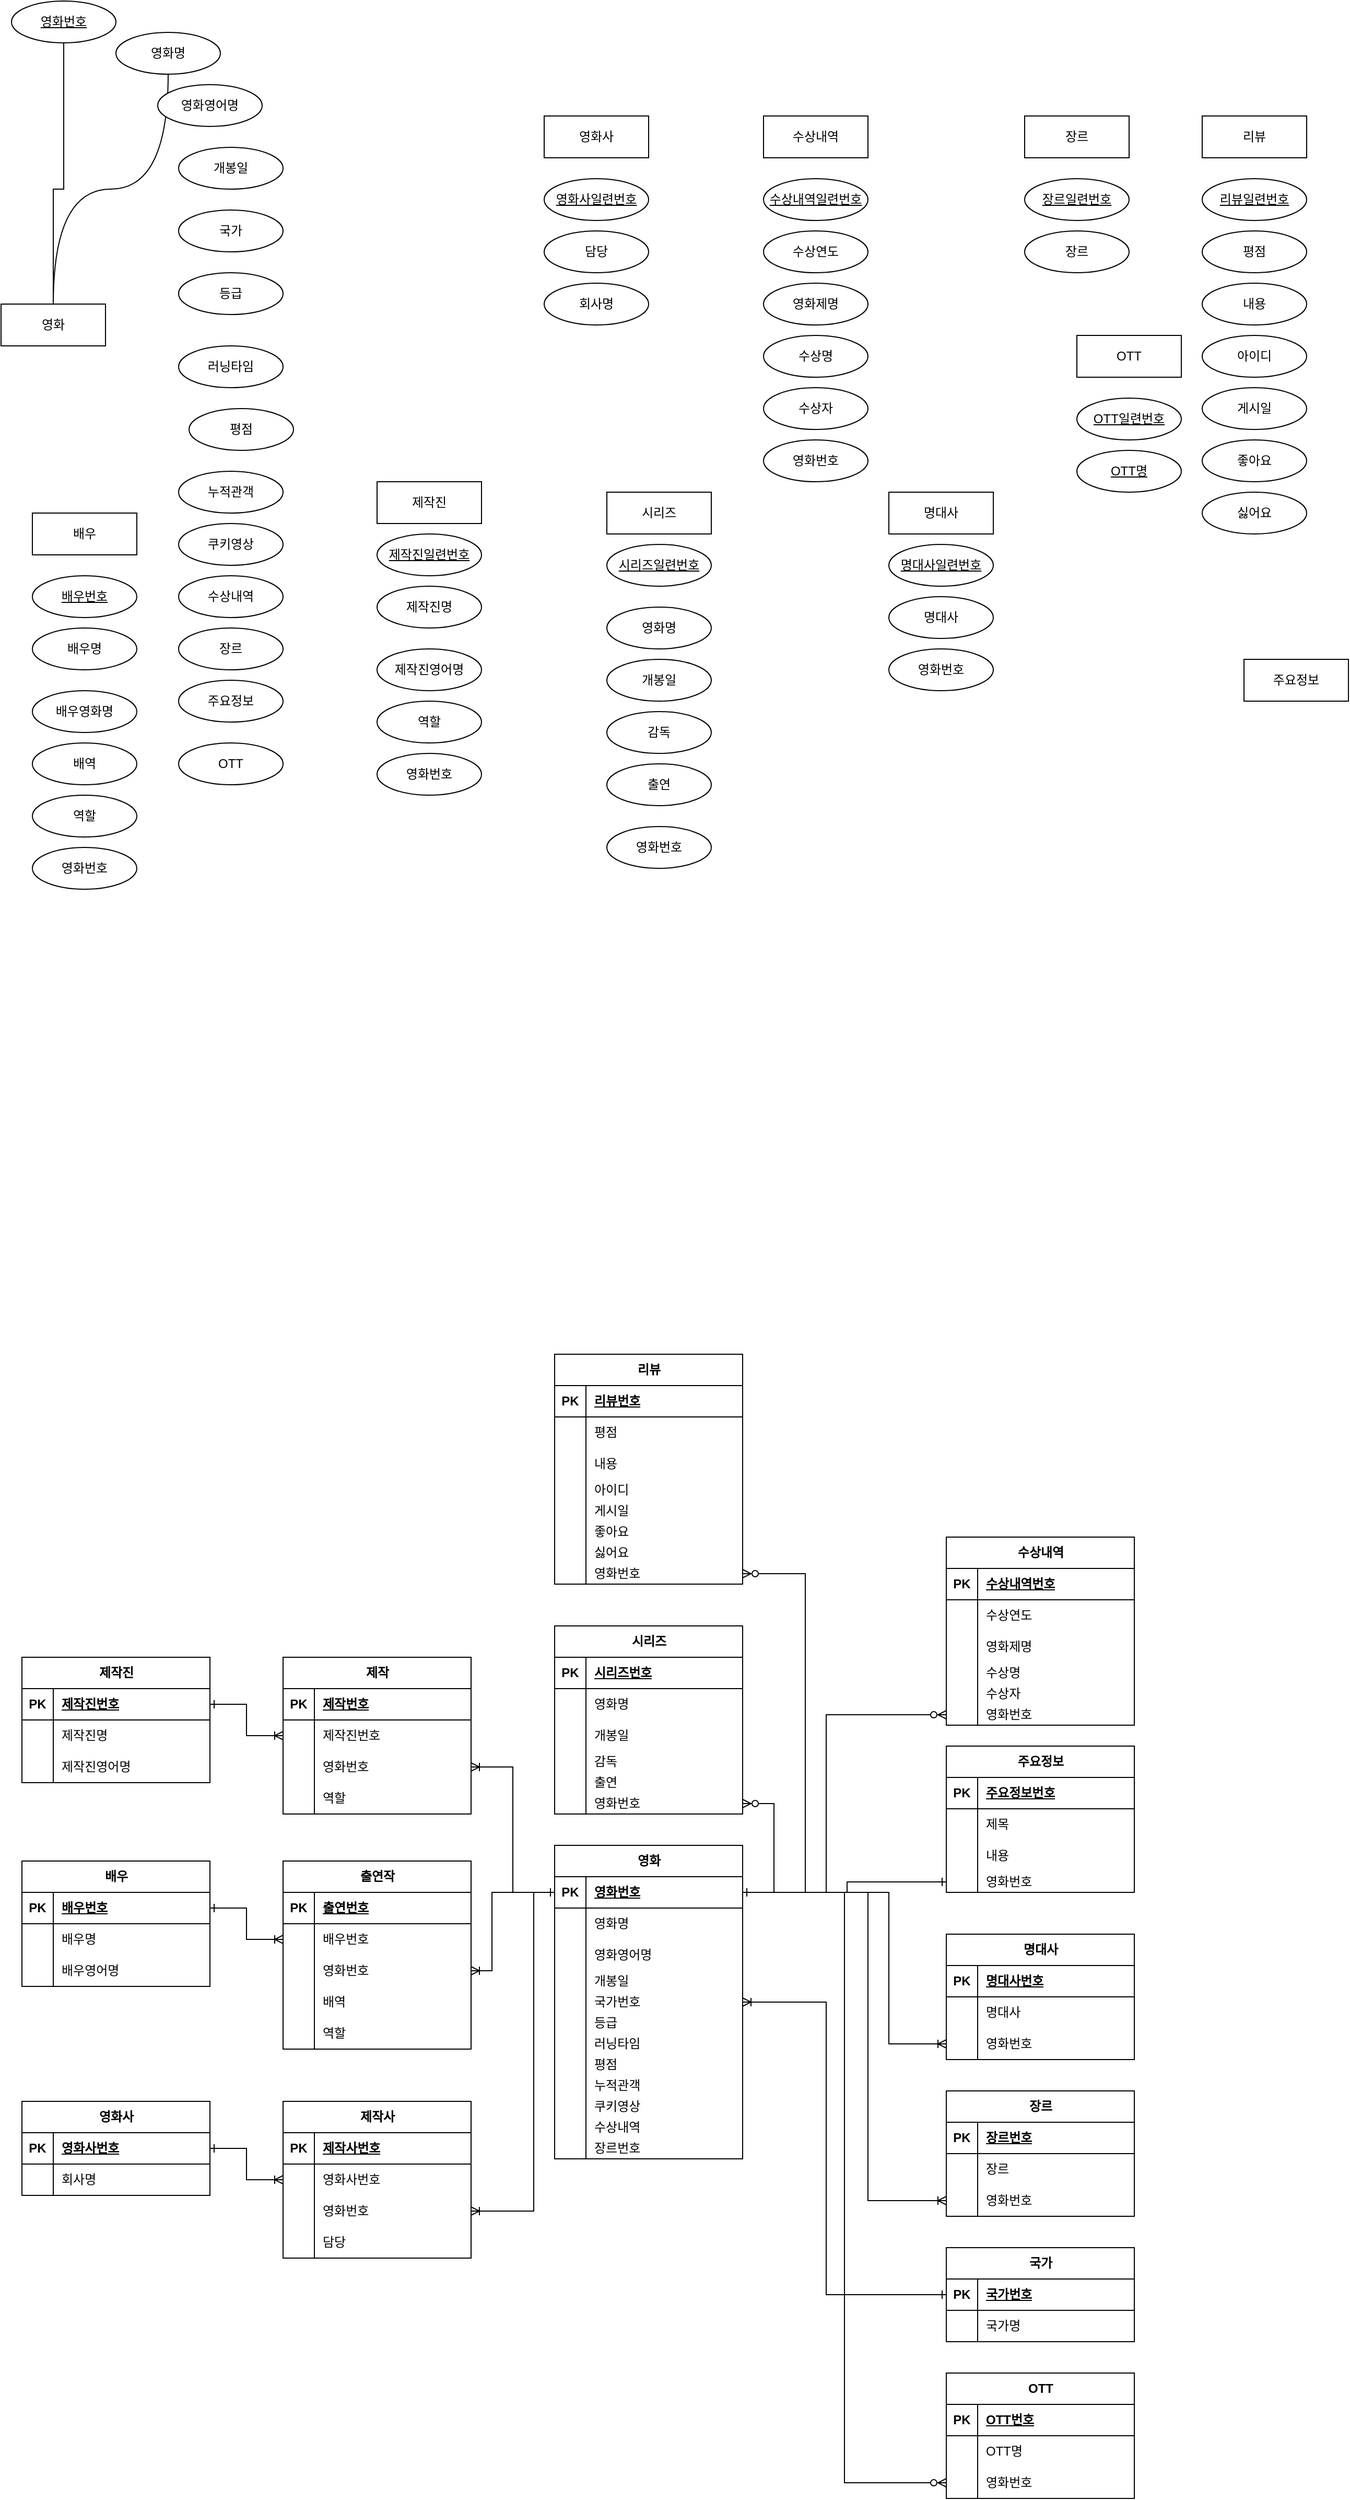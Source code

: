 <mxfile version="21.7.2" type="device">
  <diagram id="R2lEEEUBdFMjLlhIrx00" name="Page-1">
    <mxGraphModel dx="1687" dy="892" grid="1" gridSize="10" guides="1" tooltips="1" connect="1" arrows="1" fold="1" page="1" pageScale="1" pageWidth="850" pageHeight="1100" math="0" shadow="0" extFonts="Permanent Marker^https://fonts.googleapis.com/css?family=Permanent+Marker">
      <root>
        <mxCell id="0" />
        <mxCell id="1" parent="0" />
        <mxCell id="uDYEnaDEnRkWUq76-g8j-29" style="edgeStyle=orthogonalEdgeStyle;orthogonalLoop=1;jettySize=auto;html=1;exitX=0.5;exitY=0;exitDx=0;exitDy=0;entryX=0.5;entryY=1;entryDx=0;entryDy=0;endArrow=none;endFill=0;rounded=0;" parent="1" source="uDYEnaDEnRkWUq76-g8j-1" target="uDYEnaDEnRkWUq76-g8j-12" edge="1">
          <mxGeometry relative="1" as="geometry">
            <Array as="points">
              <mxPoint x="90" y="240" />
              <mxPoint x="100" y="240" />
            </Array>
          </mxGeometry>
        </mxCell>
        <mxCell id="uDYEnaDEnRkWUq76-g8j-31" style="edgeStyle=orthogonalEdgeStyle;orthogonalLoop=1;jettySize=auto;html=1;exitX=0.5;exitY=0;exitDx=0;exitDy=0;entryX=0.5;entryY=1;entryDx=0;entryDy=0;curved=1;endArrow=none;endFill=0;" parent="1" source="uDYEnaDEnRkWUq76-g8j-1" target="uDYEnaDEnRkWUq76-g8j-13" edge="1">
          <mxGeometry relative="1" as="geometry" />
        </mxCell>
        <mxCell id="uDYEnaDEnRkWUq76-g8j-1" value="영화" style="whiteSpace=wrap;html=1;align=center;" parent="1" vertex="1">
          <mxGeometry x="40" y="350" width="100" height="40" as="geometry" />
        </mxCell>
        <mxCell id="uDYEnaDEnRkWUq76-g8j-2" value="배우" style="whiteSpace=wrap;html=1;align=center;" parent="1" vertex="1">
          <mxGeometry x="70" y="550" width="100" height="40" as="geometry" />
        </mxCell>
        <mxCell id="uDYEnaDEnRkWUq76-g8j-3" value="제작진" style="whiteSpace=wrap;html=1;align=center;" parent="1" vertex="1">
          <mxGeometry x="400" y="520" width="100" height="40" as="geometry" />
        </mxCell>
        <mxCell id="uDYEnaDEnRkWUq76-g8j-4" value="영화사" style="whiteSpace=wrap;html=1;align=center;" parent="1" vertex="1">
          <mxGeometry x="560" y="170" width="100" height="40" as="geometry" />
        </mxCell>
        <mxCell id="uDYEnaDEnRkWUq76-g8j-5" value="시리즈" style="whiteSpace=wrap;html=1;align=center;" parent="1" vertex="1">
          <mxGeometry x="620" y="530" width="100" height="40" as="geometry" />
        </mxCell>
        <mxCell id="uDYEnaDEnRkWUq76-g8j-6" value="수상내역" style="whiteSpace=wrap;html=1;align=center;" parent="1" vertex="1">
          <mxGeometry x="770" y="170" width="100" height="40" as="geometry" />
        </mxCell>
        <mxCell id="uDYEnaDEnRkWUq76-g8j-7" value="명대사" style="whiteSpace=wrap;html=1;align=center;" parent="1" vertex="1">
          <mxGeometry x="890" y="530" width="100" height="40" as="geometry" />
        </mxCell>
        <mxCell id="uDYEnaDEnRkWUq76-g8j-8" value="장르" style="whiteSpace=wrap;html=1;align=center;" parent="1" vertex="1">
          <mxGeometry x="1020" y="170" width="100" height="40" as="geometry" />
        </mxCell>
        <mxCell id="uDYEnaDEnRkWUq76-g8j-9" value="OTT" style="whiteSpace=wrap;html=1;align=center;" parent="1" vertex="1">
          <mxGeometry x="1070" y="380" width="100" height="40" as="geometry" />
        </mxCell>
        <mxCell id="uDYEnaDEnRkWUq76-g8j-10" value="리뷰" style="whiteSpace=wrap;html=1;align=center;" parent="1" vertex="1">
          <mxGeometry x="1190" y="170" width="100" height="40" as="geometry" />
        </mxCell>
        <mxCell id="uDYEnaDEnRkWUq76-g8j-11" value="주요정보" style="whiteSpace=wrap;html=1;align=center;" parent="1" vertex="1">
          <mxGeometry x="1230" y="690" width="100" height="40" as="geometry" />
        </mxCell>
        <mxCell id="uDYEnaDEnRkWUq76-g8j-12" value="영화번호" style="ellipse;whiteSpace=wrap;html=1;align=center;fontStyle=4;" parent="1" vertex="1">
          <mxGeometry x="50" y="60" width="100" height="40" as="geometry" />
        </mxCell>
        <mxCell id="uDYEnaDEnRkWUq76-g8j-13" value="영화명" style="ellipse;whiteSpace=wrap;html=1;align=center;" parent="1" vertex="1">
          <mxGeometry x="150" y="90" width="100" height="40" as="geometry" />
        </mxCell>
        <mxCell id="uDYEnaDEnRkWUq76-g8j-15" value="영화영어명" style="ellipse;whiteSpace=wrap;html=1;align=center;" parent="1" vertex="1">
          <mxGeometry x="190" y="140" width="100" height="40" as="geometry" />
        </mxCell>
        <mxCell id="uDYEnaDEnRkWUq76-g8j-16" value="개봉일" style="ellipse;whiteSpace=wrap;html=1;align=center;" parent="1" vertex="1">
          <mxGeometry x="210" y="200" width="100" height="40" as="geometry" />
        </mxCell>
        <mxCell id="uDYEnaDEnRkWUq76-g8j-17" value="국가" style="ellipse;whiteSpace=wrap;html=1;align=center;" parent="1" vertex="1">
          <mxGeometry x="210" y="260" width="100" height="40" as="geometry" />
        </mxCell>
        <mxCell id="uDYEnaDEnRkWUq76-g8j-18" value="쿠키영상" style="ellipse;whiteSpace=wrap;html=1;align=center;" parent="1" vertex="1">
          <mxGeometry x="210" y="560" width="100" height="40" as="geometry" />
        </mxCell>
        <mxCell id="uDYEnaDEnRkWUq76-g8j-19" value="등급" style="ellipse;whiteSpace=wrap;html=1;align=center;" parent="1" vertex="1">
          <mxGeometry x="210" y="320" width="100" height="40" as="geometry" />
        </mxCell>
        <mxCell id="uDYEnaDEnRkWUq76-g8j-20" value="러닝타임" style="ellipse;whiteSpace=wrap;html=1;align=center;" parent="1" vertex="1">
          <mxGeometry x="210" y="390" width="100" height="40" as="geometry" />
        </mxCell>
        <mxCell id="uDYEnaDEnRkWUq76-g8j-21" value="평점" style="ellipse;whiteSpace=wrap;html=1;align=center;" parent="1" vertex="1">
          <mxGeometry x="220" y="450" width="100" height="40" as="geometry" />
        </mxCell>
        <mxCell id="uDYEnaDEnRkWUq76-g8j-22" value="누적관객" style="ellipse;whiteSpace=wrap;html=1;align=center;" parent="1" vertex="1">
          <mxGeometry x="210" y="510" width="100" height="40" as="geometry" />
        </mxCell>
        <mxCell id="uDYEnaDEnRkWUq76-g8j-24" value="수상내역" style="ellipse;whiteSpace=wrap;html=1;align=center;" parent="1" vertex="1">
          <mxGeometry x="210" y="610" width="100" height="40" as="geometry" />
        </mxCell>
        <mxCell id="uDYEnaDEnRkWUq76-g8j-25" value="장르" style="ellipse;whiteSpace=wrap;html=1;align=center;" parent="1" vertex="1">
          <mxGeometry x="210" y="660" width="100" height="40" as="geometry" />
        </mxCell>
        <mxCell id="uDYEnaDEnRkWUq76-g8j-26" value="주요정보" style="ellipse;whiteSpace=wrap;html=1;align=center;" parent="1" vertex="1">
          <mxGeometry x="210" y="710" width="100" height="40" as="geometry" />
        </mxCell>
        <mxCell id="uDYEnaDEnRkWUq76-g8j-27" value="OTT" style="ellipse;whiteSpace=wrap;html=1;align=center;" parent="1" vertex="1">
          <mxGeometry x="210" y="770" width="100" height="40" as="geometry" />
        </mxCell>
        <mxCell id="uDYEnaDEnRkWUq76-g8j-36" value="배우명" style="ellipse;whiteSpace=wrap;html=1;align=center;" parent="1" vertex="1">
          <mxGeometry x="70" y="660" width="100" height="40" as="geometry" />
        </mxCell>
        <mxCell id="uDYEnaDEnRkWUq76-g8j-37" value="배우영화명" style="ellipse;whiteSpace=wrap;html=1;align=center;" parent="1" vertex="1">
          <mxGeometry x="70" y="720" width="100" height="40" as="geometry" />
        </mxCell>
        <mxCell id="uDYEnaDEnRkWUq76-g8j-38" value="배역" style="ellipse;whiteSpace=wrap;html=1;align=center;" parent="1" vertex="1">
          <mxGeometry x="70" y="770" width="100" height="40" as="geometry" />
        </mxCell>
        <mxCell id="uDYEnaDEnRkWUq76-g8j-39" value="역할" style="ellipse;whiteSpace=wrap;html=1;align=center;" parent="1" vertex="1">
          <mxGeometry x="70" y="820" width="100" height="40" as="geometry" />
        </mxCell>
        <mxCell id="uDYEnaDEnRkWUq76-g8j-40" value="영화번호" style="ellipse;whiteSpace=wrap;html=1;align=center;" parent="1" vertex="1">
          <mxGeometry x="70" y="870" width="100" height="40" as="geometry" />
        </mxCell>
        <mxCell id="uDYEnaDEnRkWUq76-g8j-41" value="배우번호" style="ellipse;whiteSpace=wrap;html=1;align=center;fontStyle=4;" parent="1" vertex="1">
          <mxGeometry x="70" y="610" width="100" height="40" as="geometry" />
        </mxCell>
        <mxCell id="uDYEnaDEnRkWUq76-g8j-42" value="제작진일련번호" style="ellipse;whiteSpace=wrap;html=1;align=center;fontStyle=4;" parent="1" vertex="1">
          <mxGeometry x="400" y="570" width="100" height="40" as="geometry" />
        </mxCell>
        <mxCell id="uDYEnaDEnRkWUq76-g8j-43" value="제작진명" style="ellipse;whiteSpace=wrap;html=1;align=center;" parent="1" vertex="1">
          <mxGeometry x="400" y="620" width="100" height="40" as="geometry" />
        </mxCell>
        <mxCell id="uDYEnaDEnRkWUq76-g8j-44" value="제작진영어명" style="ellipse;whiteSpace=wrap;html=1;align=center;" parent="1" vertex="1">
          <mxGeometry x="400" y="680" width="100" height="40" as="geometry" />
        </mxCell>
        <mxCell id="uDYEnaDEnRkWUq76-g8j-45" value="역할" style="ellipse;whiteSpace=wrap;html=1;align=center;" parent="1" vertex="1">
          <mxGeometry x="400" y="730" width="100" height="40" as="geometry" />
        </mxCell>
        <mxCell id="uDYEnaDEnRkWUq76-g8j-46" value="영화번호" style="ellipse;whiteSpace=wrap;html=1;align=center;" parent="1" vertex="1">
          <mxGeometry x="400" y="780" width="100" height="40" as="geometry" />
        </mxCell>
        <mxCell id="uDYEnaDEnRkWUq76-g8j-47" value="영화사일련번호" style="ellipse;whiteSpace=wrap;html=1;align=center;fontStyle=4;" parent="1" vertex="1">
          <mxGeometry x="560" y="230" width="100" height="40" as="geometry" />
        </mxCell>
        <mxCell id="uDYEnaDEnRkWUq76-g8j-48" value="담당" style="ellipse;whiteSpace=wrap;html=1;align=center;" parent="1" vertex="1">
          <mxGeometry x="560" y="280" width="100" height="40" as="geometry" />
        </mxCell>
        <mxCell id="uDYEnaDEnRkWUq76-g8j-49" value="회사명" style="ellipse;whiteSpace=wrap;html=1;align=center;" parent="1" vertex="1">
          <mxGeometry x="560" y="330" width="100" height="40" as="geometry" />
        </mxCell>
        <mxCell id="uDYEnaDEnRkWUq76-g8j-51" value="시리즈일련번호" style="ellipse;whiteSpace=wrap;html=1;align=center;fontStyle=4;" parent="1" vertex="1">
          <mxGeometry x="620" y="580" width="100" height="40" as="geometry" />
        </mxCell>
        <mxCell id="uDYEnaDEnRkWUq76-g8j-52" value="영화명" style="ellipse;whiteSpace=wrap;html=1;align=center;" parent="1" vertex="1">
          <mxGeometry x="620" y="640" width="100" height="40" as="geometry" />
        </mxCell>
        <mxCell id="uDYEnaDEnRkWUq76-g8j-53" value="개봉일" style="ellipse;whiteSpace=wrap;html=1;align=center;" parent="1" vertex="1">
          <mxGeometry x="620" y="690" width="100" height="40" as="geometry" />
        </mxCell>
        <mxCell id="uDYEnaDEnRkWUq76-g8j-54" value="감독" style="ellipse;whiteSpace=wrap;html=1;align=center;" parent="1" vertex="1">
          <mxGeometry x="620" y="740" width="100" height="40" as="geometry" />
        </mxCell>
        <mxCell id="uDYEnaDEnRkWUq76-g8j-55" value="출연" style="ellipse;whiteSpace=wrap;html=1;align=center;" parent="1" vertex="1">
          <mxGeometry x="620" y="790" width="100" height="40" as="geometry" />
        </mxCell>
        <mxCell id="uDYEnaDEnRkWUq76-g8j-56" value="영화번호" style="ellipse;whiteSpace=wrap;html=1;align=center;" parent="1" vertex="1">
          <mxGeometry x="620" y="850" width="100" height="40" as="geometry" />
        </mxCell>
        <mxCell id="uDYEnaDEnRkWUq76-g8j-57" value="수상내역일련번호" style="ellipse;whiteSpace=wrap;html=1;align=center;fontStyle=4;" parent="1" vertex="1">
          <mxGeometry x="770" y="230" width="100" height="40" as="geometry" />
        </mxCell>
        <mxCell id="uDYEnaDEnRkWUq76-g8j-58" value="수상연도" style="ellipse;whiteSpace=wrap;html=1;align=center;" parent="1" vertex="1">
          <mxGeometry x="770" y="280" width="100" height="40" as="geometry" />
        </mxCell>
        <mxCell id="uDYEnaDEnRkWUq76-g8j-59" value="영화제명" style="ellipse;whiteSpace=wrap;html=1;align=center;" parent="1" vertex="1">
          <mxGeometry x="770" y="330" width="100" height="40" as="geometry" />
        </mxCell>
        <mxCell id="uDYEnaDEnRkWUq76-g8j-60" value="수상명" style="ellipse;whiteSpace=wrap;html=1;align=center;" parent="1" vertex="1">
          <mxGeometry x="770" y="380" width="100" height="40" as="geometry" />
        </mxCell>
        <mxCell id="uDYEnaDEnRkWUq76-g8j-61" value="수상자" style="ellipse;whiteSpace=wrap;html=1;align=center;" parent="1" vertex="1">
          <mxGeometry x="770" y="430" width="100" height="40" as="geometry" />
        </mxCell>
        <mxCell id="uDYEnaDEnRkWUq76-g8j-62" value="영화번호" style="ellipse;whiteSpace=wrap;html=1;align=center;" parent="1" vertex="1">
          <mxGeometry x="770" y="480" width="100" height="40" as="geometry" />
        </mxCell>
        <mxCell id="uDYEnaDEnRkWUq76-g8j-63" value="명대사일련번호" style="ellipse;whiteSpace=wrap;html=1;align=center;fontStyle=4;" parent="1" vertex="1">
          <mxGeometry x="890" y="580" width="100" height="40" as="geometry" />
        </mxCell>
        <mxCell id="uDYEnaDEnRkWUq76-g8j-64" value="명대사" style="ellipse;whiteSpace=wrap;html=1;align=center;" parent="1" vertex="1">
          <mxGeometry x="890" y="630" width="100" height="40" as="geometry" />
        </mxCell>
        <mxCell id="uDYEnaDEnRkWUq76-g8j-65" value="영화번호" style="ellipse;whiteSpace=wrap;html=1;align=center;" parent="1" vertex="1">
          <mxGeometry x="890" y="680" width="100" height="40" as="geometry" />
        </mxCell>
        <mxCell id="uDYEnaDEnRkWUq76-g8j-66" value="장르일련번호" style="ellipse;whiteSpace=wrap;html=1;align=center;fontStyle=4;" parent="1" vertex="1">
          <mxGeometry x="1020" y="230" width="100" height="40" as="geometry" />
        </mxCell>
        <mxCell id="uDYEnaDEnRkWUq76-g8j-67" value="장르" style="ellipse;whiteSpace=wrap;html=1;align=center;" parent="1" vertex="1">
          <mxGeometry x="1020" y="280" width="100" height="40" as="geometry" />
        </mxCell>
        <mxCell id="uDYEnaDEnRkWUq76-g8j-68" value="OTT일련번호" style="ellipse;whiteSpace=wrap;html=1;align=center;fontStyle=4;" parent="1" vertex="1">
          <mxGeometry x="1070" y="440" width="100" height="40" as="geometry" />
        </mxCell>
        <mxCell id="uDYEnaDEnRkWUq76-g8j-69" value="OTT명" style="ellipse;whiteSpace=wrap;html=1;align=center;fontStyle=4;" parent="1" vertex="1">
          <mxGeometry x="1070" y="490" width="100" height="40" as="geometry" />
        </mxCell>
        <mxCell id="uDYEnaDEnRkWUq76-g8j-71" value="리뷰일련번호" style="ellipse;whiteSpace=wrap;html=1;align=center;fontStyle=4;" parent="1" vertex="1">
          <mxGeometry x="1190" y="230" width="100" height="40" as="geometry" />
        </mxCell>
        <mxCell id="uDYEnaDEnRkWUq76-g8j-72" value="평점" style="ellipse;whiteSpace=wrap;html=1;align=center;" parent="1" vertex="1">
          <mxGeometry x="1190" y="280" width="100" height="40" as="geometry" />
        </mxCell>
        <mxCell id="uDYEnaDEnRkWUq76-g8j-73" value="내용" style="ellipse;whiteSpace=wrap;html=1;align=center;" parent="1" vertex="1">
          <mxGeometry x="1190" y="330" width="100" height="40" as="geometry" />
        </mxCell>
        <mxCell id="uDYEnaDEnRkWUq76-g8j-74" value="아이디" style="ellipse;whiteSpace=wrap;html=1;align=center;" parent="1" vertex="1">
          <mxGeometry x="1190" y="380" width="100" height="40" as="geometry" />
        </mxCell>
        <mxCell id="uDYEnaDEnRkWUq76-g8j-75" value="게시일" style="ellipse;whiteSpace=wrap;html=1;align=center;" parent="1" vertex="1">
          <mxGeometry x="1190" y="430" width="100" height="40" as="geometry" />
        </mxCell>
        <mxCell id="uDYEnaDEnRkWUq76-g8j-76" value="좋아요" style="ellipse;whiteSpace=wrap;html=1;align=center;" parent="1" vertex="1">
          <mxGeometry x="1190" y="480" width="100" height="40" as="geometry" />
        </mxCell>
        <mxCell id="uDYEnaDEnRkWUq76-g8j-77" value="싫어요" style="ellipse;whiteSpace=wrap;html=1;align=center;" parent="1" vertex="1">
          <mxGeometry x="1190" y="530" width="100" height="40" as="geometry" />
        </mxCell>
        <mxCell id="uDYEnaDEnRkWUq76-g8j-78" value="영화" style="shape=table;startSize=30;container=1;collapsible=1;childLayout=tableLayout;fixedRows=1;rowLines=0;fontStyle=1;align=center;resizeLast=1;html=1;" parent="1" vertex="1">
          <mxGeometry x="570" y="1825" width="180" height="300" as="geometry" />
        </mxCell>
        <mxCell id="uDYEnaDEnRkWUq76-g8j-79" value="" style="shape=tableRow;horizontal=0;startSize=0;swimlaneHead=0;swimlaneBody=0;fillColor=none;collapsible=0;dropTarget=0;points=[[0,0.5],[1,0.5]];portConstraint=eastwest;top=0;left=0;right=0;bottom=1;" parent="uDYEnaDEnRkWUq76-g8j-78" vertex="1">
          <mxGeometry y="30" width="180" height="30" as="geometry" />
        </mxCell>
        <mxCell id="uDYEnaDEnRkWUq76-g8j-80" value="PK" style="shape=partialRectangle;connectable=0;fillColor=none;top=0;left=0;bottom=0;right=0;fontStyle=1;overflow=hidden;whiteSpace=wrap;html=1;" parent="uDYEnaDEnRkWUq76-g8j-79" vertex="1">
          <mxGeometry width="30" height="30" as="geometry">
            <mxRectangle width="30" height="30" as="alternateBounds" />
          </mxGeometry>
        </mxCell>
        <mxCell id="uDYEnaDEnRkWUq76-g8j-81" value="영화번호" style="shape=partialRectangle;connectable=0;fillColor=none;top=0;left=0;bottom=0;right=0;align=left;spacingLeft=6;fontStyle=5;overflow=hidden;whiteSpace=wrap;html=1;" parent="uDYEnaDEnRkWUq76-g8j-79" vertex="1">
          <mxGeometry x="30" width="150" height="30" as="geometry">
            <mxRectangle width="150" height="30" as="alternateBounds" />
          </mxGeometry>
        </mxCell>
        <mxCell id="uDYEnaDEnRkWUq76-g8j-82" value="" style="shape=tableRow;horizontal=0;startSize=0;swimlaneHead=0;swimlaneBody=0;fillColor=none;collapsible=0;dropTarget=0;points=[[0,0.5],[1,0.5]];portConstraint=eastwest;top=0;left=0;right=0;bottom=0;" parent="uDYEnaDEnRkWUq76-g8j-78" vertex="1">
          <mxGeometry y="60" width="180" height="30" as="geometry" />
        </mxCell>
        <mxCell id="uDYEnaDEnRkWUq76-g8j-83" value="" style="shape=partialRectangle;connectable=0;fillColor=none;top=0;left=0;bottom=0;right=0;editable=1;overflow=hidden;whiteSpace=wrap;html=1;" parent="uDYEnaDEnRkWUq76-g8j-82" vertex="1">
          <mxGeometry width="30" height="30" as="geometry">
            <mxRectangle width="30" height="30" as="alternateBounds" />
          </mxGeometry>
        </mxCell>
        <mxCell id="uDYEnaDEnRkWUq76-g8j-84" value="영화명" style="shape=partialRectangle;connectable=0;fillColor=none;top=0;left=0;bottom=0;right=0;align=left;spacingLeft=6;overflow=hidden;whiteSpace=wrap;html=1;" parent="uDYEnaDEnRkWUq76-g8j-82" vertex="1">
          <mxGeometry x="30" width="150" height="30" as="geometry">
            <mxRectangle width="150" height="30" as="alternateBounds" />
          </mxGeometry>
        </mxCell>
        <mxCell id="uDYEnaDEnRkWUq76-g8j-85" value="" style="shape=tableRow;horizontal=0;startSize=0;swimlaneHead=0;swimlaneBody=0;fillColor=none;collapsible=0;dropTarget=0;points=[[0,0.5],[1,0.5]];portConstraint=eastwest;top=0;left=0;right=0;bottom=0;" parent="uDYEnaDEnRkWUq76-g8j-78" vertex="1">
          <mxGeometry y="90" width="180" height="30" as="geometry" />
        </mxCell>
        <mxCell id="uDYEnaDEnRkWUq76-g8j-86" value="" style="shape=partialRectangle;connectable=0;fillColor=none;top=0;left=0;bottom=0;right=0;editable=1;overflow=hidden;whiteSpace=wrap;html=1;" parent="uDYEnaDEnRkWUq76-g8j-85" vertex="1">
          <mxGeometry width="30" height="30" as="geometry">
            <mxRectangle width="30" height="30" as="alternateBounds" />
          </mxGeometry>
        </mxCell>
        <mxCell id="uDYEnaDEnRkWUq76-g8j-87" value="영화영어명" style="shape=partialRectangle;connectable=0;fillColor=none;top=0;left=0;bottom=0;right=0;align=left;spacingLeft=6;overflow=hidden;whiteSpace=wrap;html=1;" parent="uDYEnaDEnRkWUq76-g8j-85" vertex="1">
          <mxGeometry x="30" width="150" height="30" as="geometry">
            <mxRectangle width="150" height="30" as="alternateBounds" />
          </mxGeometry>
        </mxCell>
        <mxCell id="uDYEnaDEnRkWUq76-g8j-88" value="" style="shape=tableRow;horizontal=0;startSize=0;swimlaneHead=0;swimlaneBody=0;fillColor=none;collapsible=0;dropTarget=0;points=[[0,0.5],[1,0.5]];portConstraint=eastwest;top=0;left=0;right=0;bottom=0;" parent="uDYEnaDEnRkWUq76-g8j-78" vertex="1">
          <mxGeometry y="120" width="180" height="20" as="geometry" />
        </mxCell>
        <mxCell id="uDYEnaDEnRkWUq76-g8j-89" value="" style="shape=partialRectangle;connectable=0;fillColor=none;top=0;left=0;bottom=0;right=0;editable=1;overflow=hidden;whiteSpace=wrap;html=1;" parent="uDYEnaDEnRkWUq76-g8j-88" vertex="1">
          <mxGeometry width="30" height="20" as="geometry">
            <mxRectangle width="30" height="20" as="alternateBounds" />
          </mxGeometry>
        </mxCell>
        <mxCell id="uDYEnaDEnRkWUq76-g8j-90" value="개봉일" style="shape=partialRectangle;connectable=0;fillColor=none;top=0;left=0;bottom=0;right=0;align=left;spacingLeft=6;overflow=hidden;whiteSpace=wrap;html=1;" parent="uDYEnaDEnRkWUq76-g8j-88" vertex="1">
          <mxGeometry x="30" width="150" height="20" as="geometry">
            <mxRectangle width="150" height="20" as="alternateBounds" />
          </mxGeometry>
        </mxCell>
        <mxCell id="uDYEnaDEnRkWUq76-g8j-96" value="" style="shape=tableRow;horizontal=0;startSize=0;swimlaneHead=0;swimlaneBody=0;fillColor=none;collapsible=0;dropTarget=0;points=[[0,0.5],[1,0.5]];portConstraint=eastwest;top=0;left=0;right=0;bottom=0;" parent="uDYEnaDEnRkWUq76-g8j-78" vertex="1">
          <mxGeometry y="140" width="180" height="20" as="geometry" />
        </mxCell>
        <mxCell id="uDYEnaDEnRkWUq76-g8j-97" value="" style="shape=partialRectangle;connectable=0;fillColor=none;top=0;left=0;bottom=0;right=0;editable=1;overflow=hidden;whiteSpace=wrap;html=1;" parent="uDYEnaDEnRkWUq76-g8j-96" vertex="1">
          <mxGeometry width="30" height="20" as="geometry">
            <mxRectangle width="30" height="20" as="alternateBounds" />
          </mxGeometry>
        </mxCell>
        <mxCell id="uDYEnaDEnRkWUq76-g8j-98" value="국가번호" style="shape=partialRectangle;connectable=0;fillColor=none;top=0;left=0;bottom=0;right=0;align=left;spacingLeft=6;overflow=hidden;whiteSpace=wrap;html=1;" parent="uDYEnaDEnRkWUq76-g8j-96" vertex="1">
          <mxGeometry x="30" width="150" height="20" as="geometry">
            <mxRectangle width="150" height="20" as="alternateBounds" />
          </mxGeometry>
        </mxCell>
        <mxCell id="uDYEnaDEnRkWUq76-g8j-99" value="" style="shape=tableRow;horizontal=0;startSize=0;swimlaneHead=0;swimlaneBody=0;fillColor=none;collapsible=0;dropTarget=0;points=[[0,0.5],[1,0.5]];portConstraint=eastwest;top=0;left=0;right=0;bottom=0;" parent="uDYEnaDEnRkWUq76-g8j-78" vertex="1">
          <mxGeometry y="160" width="180" height="20" as="geometry" />
        </mxCell>
        <mxCell id="uDYEnaDEnRkWUq76-g8j-100" value="" style="shape=partialRectangle;connectable=0;fillColor=none;top=0;left=0;bottom=0;right=0;editable=1;overflow=hidden;whiteSpace=wrap;html=1;" parent="uDYEnaDEnRkWUq76-g8j-99" vertex="1">
          <mxGeometry width="30" height="20" as="geometry">
            <mxRectangle width="30" height="20" as="alternateBounds" />
          </mxGeometry>
        </mxCell>
        <mxCell id="uDYEnaDEnRkWUq76-g8j-101" value="등급" style="shape=partialRectangle;connectable=0;fillColor=none;top=0;left=0;bottom=0;right=0;align=left;spacingLeft=6;overflow=hidden;whiteSpace=wrap;html=1;" parent="uDYEnaDEnRkWUq76-g8j-99" vertex="1">
          <mxGeometry x="30" width="150" height="20" as="geometry">
            <mxRectangle width="150" height="20" as="alternateBounds" />
          </mxGeometry>
        </mxCell>
        <mxCell id="uDYEnaDEnRkWUq76-g8j-102" value="" style="shape=tableRow;horizontal=0;startSize=0;swimlaneHead=0;swimlaneBody=0;fillColor=none;collapsible=0;dropTarget=0;points=[[0,0.5],[1,0.5]];portConstraint=eastwest;top=0;left=0;right=0;bottom=0;" parent="uDYEnaDEnRkWUq76-g8j-78" vertex="1">
          <mxGeometry y="180" width="180" height="20" as="geometry" />
        </mxCell>
        <mxCell id="uDYEnaDEnRkWUq76-g8j-103" value="" style="shape=partialRectangle;connectable=0;fillColor=none;top=0;left=0;bottom=0;right=0;editable=1;overflow=hidden;whiteSpace=wrap;html=1;" parent="uDYEnaDEnRkWUq76-g8j-102" vertex="1">
          <mxGeometry width="30" height="20" as="geometry">
            <mxRectangle width="30" height="20" as="alternateBounds" />
          </mxGeometry>
        </mxCell>
        <mxCell id="uDYEnaDEnRkWUq76-g8j-104" value="러닝타임" style="shape=partialRectangle;connectable=0;fillColor=none;top=0;left=0;bottom=0;right=0;align=left;spacingLeft=6;overflow=hidden;whiteSpace=wrap;html=1;" parent="uDYEnaDEnRkWUq76-g8j-102" vertex="1">
          <mxGeometry x="30" width="150" height="20" as="geometry">
            <mxRectangle width="150" height="20" as="alternateBounds" />
          </mxGeometry>
        </mxCell>
        <mxCell id="uDYEnaDEnRkWUq76-g8j-105" value="" style="shape=tableRow;horizontal=0;startSize=0;swimlaneHead=0;swimlaneBody=0;fillColor=none;collapsible=0;dropTarget=0;points=[[0,0.5],[1,0.5]];portConstraint=eastwest;top=0;left=0;right=0;bottom=0;" parent="uDYEnaDEnRkWUq76-g8j-78" vertex="1">
          <mxGeometry y="200" width="180" height="20" as="geometry" />
        </mxCell>
        <mxCell id="uDYEnaDEnRkWUq76-g8j-106" value="" style="shape=partialRectangle;connectable=0;fillColor=none;top=0;left=0;bottom=0;right=0;editable=1;overflow=hidden;whiteSpace=wrap;html=1;" parent="uDYEnaDEnRkWUq76-g8j-105" vertex="1">
          <mxGeometry width="30" height="20" as="geometry">
            <mxRectangle width="30" height="20" as="alternateBounds" />
          </mxGeometry>
        </mxCell>
        <mxCell id="uDYEnaDEnRkWUq76-g8j-107" value="평점" style="shape=partialRectangle;connectable=0;fillColor=none;top=0;left=0;bottom=0;right=0;align=left;spacingLeft=6;overflow=hidden;whiteSpace=wrap;html=1;" parent="uDYEnaDEnRkWUq76-g8j-105" vertex="1">
          <mxGeometry x="30" width="150" height="20" as="geometry">
            <mxRectangle width="150" height="20" as="alternateBounds" />
          </mxGeometry>
        </mxCell>
        <mxCell id="uDYEnaDEnRkWUq76-g8j-108" value="" style="shape=tableRow;horizontal=0;startSize=0;swimlaneHead=0;swimlaneBody=0;fillColor=none;collapsible=0;dropTarget=0;points=[[0,0.5],[1,0.5]];portConstraint=eastwest;top=0;left=0;right=0;bottom=0;" parent="uDYEnaDEnRkWUq76-g8j-78" vertex="1">
          <mxGeometry y="220" width="180" height="20" as="geometry" />
        </mxCell>
        <mxCell id="uDYEnaDEnRkWUq76-g8j-109" value="" style="shape=partialRectangle;connectable=0;fillColor=none;top=0;left=0;bottom=0;right=0;editable=1;overflow=hidden;whiteSpace=wrap;html=1;" parent="uDYEnaDEnRkWUq76-g8j-108" vertex="1">
          <mxGeometry width="30" height="20" as="geometry">
            <mxRectangle width="30" height="20" as="alternateBounds" />
          </mxGeometry>
        </mxCell>
        <mxCell id="uDYEnaDEnRkWUq76-g8j-110" value="누적관객" style="shape=partialRectangle;connectable=0;fillColor=none;top=0;left=0;bottom=0;right=0;align=left;spacingLeft=6;overflow=hidden;whiteSpace=wrap;html=1;" parent="uDYEnaDEnRkWUq76-g8j-108" vertex="1">
          <mxGeometry x="30" width="150" height="20" as="geometry">
            <mxRectangle width="150" height="20" as="alternateBounds" />
          </mxGeometry>
        </mxCell>
        <mxCell id="uDYEnaDEnRkWUq76-g8j-154" value="" style="shape=tableRow;horizontal=0;startSize=0;swimlaneHead=0;swimlaneBody=0;fillColor=none;collapsible=0;dropTarget=0;points=[[0,0.5],[1,0.5]];portConstraint=eastwest;top=0;left=0;right=0;bottom=0;" parent="uDYEnaDEnRkWUq76-g8j-78" vertex="1">
          <mxGeometry y="240" width="180" height="20" as="geometry" />
        </mxCell>
        <mxCell id="uDYEnaDEnRkWUq76-g8j-155" value="" style="shape=partialRectangle;connectable=0;fillColor=none;top=0;left=0;bottom=0;right=0;editable=1;overflow=hidden;whiteSpace=wrap;html=1;" parent="uDYEnaDEnRkWUq76-g8j-154" vertex="1">
          <mxGeometry width="30" height="20" as="geometry">
            <mxRectangle width="30" height="20" as="alternateBounds" />
          </mxGeometry>
        </mxCell>
        <mxCell id="uDYEnaDEnRkWUq76-g8j-156" value="쿠키영상" style="shape=partialRectangle;connectable=0;fillColor=none;top=0;left=0;bottom=0;right=0;align=left;spacingLeft=6;overflow=hidden;whiteSpace=wrap;html=1;" parent="uDYEnaDEnRkWUq76-g8j-154" vertex="1">
          <mxGeometry x="30" width="150" height="20" as="geometry">
            <mxRectangle width="150" height="20" as="alternateBounds" />
          </mxGeometry>
        </mxCell>
        <mxCell id="uDYEnaDEnRkWUq76-g8j-111" value="" style="shape=tableRow;horizontal=0;startSize=0;swimlaneHead=0;swimlaneBody=0;fillColor=none;collapsible=0;dropTarget=0;points=[[0,0.5],[1,0.5]];portConstraint=eastwest;top=0;left=0;right=0;bottom=0;" parent="uDYEnaDEnRkWUq76-g8j-78" vertex="1">
          <mxGeometry y="260" width="180" height="20" as="geometry" />
        </mxCell>
        <mxCell id="uDYEnaDEnRkWUq76-g8j-112" value="" style="shape=partialRectangle;connectable=0;fillColor=none;top=0;left=0;bottom=0;right=0;editable=1;overflow=hidden;whiteSpace=wrap;html=1;" parent="uDYEnaDEnRkWUq76-g8j-111" vertex="1">
          <mxGeometry width="30" height="20" as="geometry">
            <mxRectangle width="30" height="20" as="alternateBounds" />
          </mxGeometry>
        </mxCell>
        <mxCell id="uDYEnaDEnRkWUq76-g8j-113" value="수상내역" style="shape=partialRectangle;connectable=0;fillColor=none;top=0;left=0;bottom=0;right=0;align=left;spacingLeft=6;overflow=hidden;whiteSpace=wrap;html=1;" parent="uDYEnaDEnRkWUq76-g8j-111" vertex="1">
          <mxGeometry x="30" width="150" height="20" as="geometry">
            <mxRectangle width="150" height="20" as="alternateBounds" />
          </mxGeometry>
        </mxCell>
        <mxCell id="Q6mpPUMbdo31BAMgMAE_-119" value="" style="shape=tableRow;horizontal=0;startSize=0;swimlaneHead=0;swimlaneBody=0;fillColor=none;collapsible=0;dropTarget=0;points=[[0,0.5],[1,0.5]];portConstraint=eastwest;top=0;left=0;right=0;bottom=0;" vertex="1" parent="uDYEnaDEnRkWUq76-g8j-78">
          <mxGeometry y="280" width="180" height="20" as="geometry" />
        </mxCell>
        <mxCell id="Q6mpPUMbdo31BAMgMAE_-120" value="" style="shape=partialRectangle;connectable=0;fillColor=none;top=0;left=0;bottom=0;right=0;editable=1;overflow=hidden;whiteSpace=wrap;html=1;" vertex="1" parent="Q6mpPUMbdo31BAMgMAE_-119">
          <mxGeometry width="30" height="20" as="geometry">
            <mxRectangle width="30" height="20" as="alternateBounds" />
          </mxGeometry>
        </mxCell>
        <mxCell id="Q6mpPUMbdo31BAMgMAE_-121" value="장르번호" style="shape=partialRectangle;connectable=0;fillColor=none;top=0;left=0;bottom=0;right=0;align=left;spacingLeft=6;overflow=hidden;whiteSpace=wrap;html=1;" vertex="1" parent="Q6mpPUMbdo31BAMgMAE_-119">
          <mxGeometry x="30" width="150" height="20" as="geometry">
            <mxRectangle width="150" height="20" as="alternateBounds" />
          </mxGeometry>
        </mxCell>
        <mxCell id="uDYEnaDEnRkWUq76-g8j-114" value="" style="shape=tableRow;horizontal=0;startSize=0;swimlaneHead=0;swimlaneBody=0;fillColor=none;collapsible=0;dropTarget=0;points=[[0,0.5],[1,0.5]];portConstraint=eastwest;top=0;left=0;right=0;bottom=0;" parent="1" vertex="1">
          <mxGeometry x="340" y="150" width="180" height="20" as="geometry" />
        </mxCell>
        <mxCell id="uDYEnaDEnRkWUq76-g8j-115" value="" style="shape=partialRectangle;connectable=0;fillColor=none;top=0;left=0;bottom=0;right=0;editable=1;overflow=hidden;whiteSpace=wrap;html=1;" parent="uDYEnaDEnRkWUq76-g8j-114" vertex="1">
          <mxGeometry width="30" height="20" as="geometry">
            <mxRectangle width="30" height="20" as="alternateBounds" />
          </mxGeometry>
        </mxCell>
        <mxCell id="uDYEnaDEnRkWUq76-g8j-117" value="" style="shape=tableRow;horizontal=0;startSize=0;swimlaneHead=0;swimlaneBody=0;fillColor=none;collapsible=0;dropTarget=0;points=[[0,0.5],[1,0.5]];portConstraint=eastwest;top=0;left=0;right=0;bottom=0;" parent="1" vertex="1">
          <mxGeometry x="340" y="170" width="180" height="20" as="geometry" />
        </mxCell>
        <mxCell id="uDYEnaDEnRkWUq76-g8j-118" value="" style="shape=partialRectangle;connectable=0;fillColor=none;top=0;left=0;bottom=0;right=0;editable=1;overflow=hidden;whiteSpace=wrap;html=1;" parent="uDYEnaDEnRkWUq76-g8j-117" vertex="1">
          <mxGeometry width="30" height="20" as="geometry">
            <mxRectangle width="30" height="20" as="alternateBounds" />
          </mxGeometry>
        </mxCell>
        <mxCell id="uDYEnaDEnRkWUq76-g8j-124" value="" style="shape=partialRectangle;connectable=0;fillColor=none;top=0;left=0;bottom=0;right=0;editable=1;overflow=hidden;whiteSpace=wrap;html=1;" parent="1" vertex="1">
          <mxGeometry x="340" y="170" width="30" height="20" as="geometry">
            <mxRectangle width="30" height="20" as="alternateBounds" />
          </mxGeometry>
        </mxCell>
        <mxCell id="uDYEnaDEnRkWUq76-g8j-127" value="" style="shape=tableRow;horizontal=0;startSize=0;swimlaneHead=0;swimlaneBody=0;fillColor=none;collapsible=0;dropTarget=0;points=[[0,0.5],[1,0.5]];portConstraint=eastwest;top=0;left=0;right=0;bottom=0;" parent="1" vertex="1">
          <mxGeometry x="350" y="220" width="180" height="20" as="geometry" />
        </mxCell>
        <mxCell id="uDYEnaDEnRkWUq76-g8j-128" value="" style="shape=partialRectangle;connectable=0;fillColor=none;top=0;left=0;bottom=0;right=0;editable=1;overflow=hidden;whiteSpace=wrap;html=1;" parent="uDYEnaDEnRkWUq76-g8j-127" vertex="1">
          <mxGeometry width="30" height="20" as="geometry">
            <mxRectangle width="30" height="20" as="alternateBounds" />
          </mxGeometry>
        </mxCell>
        <mxCell id="uDYEnaDEnRkWUq76-g8j-157" value="배우" style="shape=table;startSize=30;container=1;collapsible=1;childLayout=tableLayout;fixedRows=1;rowLines=0;fontStyle=1;align=center;resizeLast=1;html=1;" parent="1" vertex="1">
          <mxGeometry x="60" y="1840" width="180" height="120" as="geometry" />
        </mxCell>
        <mxCell id="uDYEnaDEnRkWUq76-g8j-158" value="" style="shape=tableRow;horizontal=0;startSize=0;swimlaneHead=0;swimlaneBody=0;fillColor=none;collapsible=0;dropTarget=0;points=[[0,0.5],[1,0.5]];portConstraint=eastwest;top=0;left=0;right=0;bottom=1;" parent="uDYEnaDEnRkWUq76-g8j-157" vertex="1">
          <mxGeometry y="30" width="180" height="30" as="geometry" />
        </mxCell>
        <mxCell id="uDYEnaDEnRkWUq76-g8j-159" value="PK" style="shape=partialRectangle;connectable=0;fillColor=none;top=0;left=0;bottom=0;right=0;fontStyle=1;overflow=hidden;whiteSpace=wrap;html=1;" parent="uDYEnaDEnRkWUq76-g8j-158" vertex="1">
          <mxGeometry width="30" height="30" as="geometry">
            <mxRectangle width="30" height="30" as="alternateBounds" />
          </mxGeometry>
        </mxCell>
        <mxCell id="uDYEnaDEnRkWUq76-g8j-160" value="배우번호" style="shape=partialRectangle;connectable=0;fillColor=none;top=0;left=0;bottom=0;right=0;align=left;spacingLeft=6;fontStyle=5;overflow=hidden;whiteSpace=wrap;html=1;" parent="uDYEnaDEnRkWUq76-g8j-158" vertex="1">
          <mxGeometry x="30" width="150" height="30" as="geometry">
            <mxRectangle width="150" height="30" as="alternateBounds" />
          </mxGeometry>
        </mxCell>
        <mxCell id="uDYEnaDEnRkWUq76-g8j-161" value="" style="shape=tableRow;horizontal=0;startSize=0;swimlaneHead=0;swimlaneBody=0;fillColor=none;collapsible=0;dropTarget=0;points=[[0,0.5],[1,0.5]];portConstraint=eastwest;top=0;left=0;right=0;bottom=0;" parent="uDYEnaDEnRkWUq76-g8j-157" vertex="1">
          <mxGeometry y="60" width="180" height="30" as="geometry" />
        </mxCell>
        <mxCell id="uDYEnaDEnRkWUq76-g8j-162" value="" style="shape=partialRectangle;connectable=0;fillColor=none;top=0;left=0;bottom=0;right=0;editable=1;overflow=hidden;whiteSpace=wrap;html=1;" parent="uDYEnaDEnRkWUq76-g8j-161" vertex="1">
          <mxGeometry width="30" height="30" as="geometry">
            <mxRectangle width="30" height="30" as="alternateBounds" />
          </mxGeometry>
        </mxCell>
        <mxCell id="uDYEnaDEnRkWUq76-g8j-163" value="배우명" style="shape=partialRectangle;connectable=0;fillColor=none;top=0;left=0;bottom=0;right=0;align=left;spacingLeft=6;overflow=hidden;whiteSpace=wrap;html=1;" parent="uDYEnaDEnRkWUq76-g8j-161" vertex="1">
          <mxGeometry x="30" width="150" height="30" as="geometry">
            <mxRectangle width="150" height="30" as="alternateBounds" />
          </mxGeometry>
        </mxCell>
        <mxCell id="uDYEnaDEnRkWUq76-g8j-164" value="" style="shape=tableRow;horizontal=0;startSize=0;swimlaneHead=0;swimlaneBody=0;fillColor=none;collapsible=0;dropTarget=0;points=[[0,0.5],[1,0.5]];portConstraint=eastwest;top=0;left=0;right=0;bottom=0;" parent="uDYEnaDEnRkWUq76-g8j-157" vertex="1">
          <mxGeometry y="90" width="180" height="30" as="geometry" />
        </mxCell>
        <mxCell id="uDYEnaDEnRkWUq76-g8j-165" value="" style="shape=partialRectangle;connectable=0;fillColor=none;top=0;left=0;bottom=0;right=0;editable=1;overflow=hidden;whiteSpace=wrap;html=1;" parent="uDYEnaDEnRkWUq76-g8j-164" vertex="1">
          <mxGeometry width="30" height="30" as="geometry">
            <mxRectangle width="30" height="30" as="alternateBounds" />
          </mxGeometry>
        </mxCell>
        <mxCell id="uDYEnaDEnRkWUq76-g8j-166" value="배우영어명" style="shape=partialRectangle;connectable=0;fillColor=none;top=0;left=0;bottom=0;right=0;align=left;spacingLeft=6;overflow=hidden;whiteSpace=wrap;html=1;" parent="uDYEnaDEnRkWUq76-g8j-164" vertex="1">
          <mxGeometry x="30" width="150" height="30" as="geometry">
            <mxRectangle width="150" height="30" as="alternateBounds" />
          </mxGeometry>
        </mxCell>
        <mxCell id="uDYEnaDEnRkWUq76-g8j-200" value="제작진" style="shape=table;startSize=30;container=1;collapsible=1;childLayout=tableLayout;fixedRows=1;rowLines=0;fontStyle=1;align=center;resizeLast=1;html=1;" parent="1" vertex="1">
          <mxGeometry x="60" y="1645" width="180" height="120" as="geometry" />
        </mxCell>
        <mxCell id="uDYEnaDEnRkWUq76-g8j-201" value="" style="shape=tableRow;horizontal=0;startSize=0;swimlaneHead=0;swimlaneBody=0;fillColor=none;collapsible=0;dropTarget=0;points=[[0,0.5],[1,0.5]];portConstraint=eastwest;top=0;left=0;right=0;bottom=1;" parent="uDYEnaDEnRkWUq76-g8j-200" vertex="1">
          <mxGeometry y="30" width="180" height="30" as="geometry" />
        </mxCell>
        <mxCell id="uDYEnaDEnRkWUq76-g8j-202" value="PK" style="shape=partialRectangle;connectable=0;fillColor=none;top=0;left=0;bottom=0;right=0;fontStyle=1;overflow=hidden;whiteSpace=wrap;html=1;" parent="uDYEnaDEnRkWUq76-g8j-201" vertex="1">
          <mxGeometry width="30" height="30" as="geometry">
            <mxRectangle width="30" height="30" as="alternateBounds" />
          </mxGeometry>
        </mxCell>
        <mxCell id="uDYEnaDEnRkWUq76-g8j-203" value="제작진번호" style="shape=partialRectangle;connectable=0;fillColor=none;top=0;left=0;bottom=0;right=0;align=left;spacingLeft=6;fontStyle=5;overflow=hidden;whiteSpace=wrap;html=1;" parent="uDYEnaDEnRkWUq76-g8j-201" vertex="1">
          <mxGeometry x="30" width="150" height="30" as="geometry">
            <mxRectangle width="150" height="30" as="alternateBounds" />
          </mxGeometry>
        </mxCell>
        <mxCell id="uDYEnaDEnRkWUq76-g8j-204" value="" style="shape=tableRow;horizontal=0;startSize=0;swimlaneHead=0;swimlaneBody=0;fillColor=none;collapsible=0;dropTarget=0;points=[[0,0.5],[1,0.5]];portConstraint=eastwest;top=0;left=0;right=0;bottom=0;" parent="uDYEnaDEnRkWUq76-g8j-200" vertex="1">
          <mxGeometry y="60" width="180" height="30" as="geometry" />
        </mxCell>
        <mxCell id="uDYEnaDEnRkWUq76-g8j-205" value="" style="shape=partialRectangle;connectable=0;fillColor=none;top=0;left=0;bottom=0;right=0;editable=1;overflow=hidden;whiteSpace=wrap;html=1;" parent="uDYEnaDEnRkWUq76-g8j-204" vertex="1">
          <mxGeometry width="30" height="30" as="geometry">
            <mxRectangle width="30" height="30" as="alternateBounds" />
          </mxGeometry>
        </mxCell>
        <mxCell id="uDYEnaDEnRkWUq76-g8j-206" value="제작진명" style="shape=partialRectangle;connectable=0;fillColor=none;top=0;left=0;bottom=0;right=0;align=left;spacingLeft=6;overflow=hidden;whiteSpace=wrap;html=1;" parent="uDYEnaDEnRkWUq76-g8j-204" vertex="1">
          <mxGeometry x="30" width="150" height="30" as="geometry">
            <mxRectangle width="150" height="30" as="alternateBounds" />
          </mxGeometry>
        </mxCell>
        <mxCell id="uDYEnaDEnRkWUq76-g8j-207" value="" style="shape=tableRow;horizontal=0;startSize=0;swimlaneHead=0;swimlaneBody=0;fillColor=none;collapsible=0;dropTarget=0;points=[[0,0.5],[1,0.5]];portConstraint=eastwest;top=0;left=0;right=0;bottom=0;" parent="uDYEnaDEnRkWUq76-g8j-200" vertex="1">
          <mxGeometry y="90" width="180" height="30" as="geometry" />
        </mxCell>
        <mxCell id="uDYEnaDEnRkWUq76-g8j-208" value="" style="shape=partialRectangle;connectable=0;fillColor=none;top=0;left=0;bottom=0;right=0;editable=1;overflow=hidden;whiteSpace=wrap;html=1;" parent="uDYEnaDEnRkWUq76-g8j-207" vertex="1">
          <mxGeometry width="30" height="30" as="geometry">
            <mxRectangle width="30" height="30" as="alternateBounds" />
          </mxGeometry>
        </mxCell>
        <mxCell id="uDYEnaDEnRkWUq76-g8j-209" value="제작진영어명" style="shape=partialRectangle;connectable=0;fillColor=none;top=0;left=0;bottom=0;right=0;align=left;spacingLeft=6;overflow=hidden;whiteSpace=wrap;html=1;" parent="uDYEnaDEnRkWUq76-g8j-207" vertex="1">
          <mxGeometry x="30" width="150" height="30" as="geometry">
            <mxRectangle width="150" height="30" as="alternateBounds" />
          </mxGeometry>
        </mxCell>
        <mxCell id="uDYEnaDEnRkWUq76-g8j-219" value="시리즈" style="shape=table;startSize=30;container=1;collapsible=1;childLayout=tableLayout;fixedRows=1;rowLines=0;fontStyle=1;align=center;resizeLast=1;html=1;" parent="1" vertex="1">
          <mxGeometry x="570" y="1615" width="180" height="180" as="geometry" />
        </mxCell>
        <mxCell id="uDYEnaDEnRkWUq76-g8j-220" value="" style="shape=tableRow;horizontal=0;startSize=0;swimlaneHead=0;swimlaneBody=0;fillColor=none;collapsible=0;dropTarget=0;points=[[0,0.5],[1,0.5]];portConstraint=eastwest;top=0;left=0;right=0;bottom=1;" parent="uDYEnaDEnRkWUq76-g8j-219" vertex="1">
          <mxGeometry y="30" width="180" height="30" as="geometry" />
        </mxCell>
        <mxCell id="uDYEnaDEnRkWUq76-g8j-221" value="PK" style="shape=partialRectangle;connectable=0;fillColor=none;top=0;left=0;bottom=0;right=0;fontStyle=1;overflow=hidden;whiteSpace=wrap;html=1;" parent="uDYEnaDEnRkWUq76-g8j-220" vertex="1">
          <mxGeometry width="30" height="30" as="geometry">
            <mxRectangle width="30" height="30" as="alternateBounds" />
          </mxGeometry>
        </mxCell>
        <mxCell id="uDYEnaDEnRkWUq76-g8j-222" value="시리즈번호" style="shape=partialRectangle;connectable=0;fillColor=none;top=0;left=0;bottom=0;right=0;align=left;spacingLeft=6;fontStyle=5;overflow=hidden;whiteSpace=wrap;html=1;" parent="uDYEnaDEnRkWUq76-g8j-220" vertex="1">
          <mxGeometry x="30" width="150" height="30" as="geometry">
            <mxRectangle width="150" height="30" as="alternateBounds" />
          </mxGeometry>
        </mxCell>
        <mxCell id="uDYEnaDEnRkWUq76-g8j-223" value="" style="shape=tableRow;horizontal=0;startSize=0;swimlaneHead=0;swimlaneBody=0;fillColor=none;collapsible=0;dropTarget=0;points=[[0,0.5],[1,0.5]];portConstraint=eastwest;top=0;left=0;right=0;bottom=0;" parent="uDYEnaDEnRkWUq76-g8j-219" vertex="1">
          <mxGeometry y="60" width="180" height="30" as="geometry" />
        </mxCell>
        <mxCell id="uDYEnaDEnRkWUq76-g8j-224" value="" style="shape=partialRectangle;connectable=0;fillColor=none;top=0;left=0;bottom=0;right=0;editable=1;overflow=hidden;whiteSpace=wrap;html=1;" parent="uDYEnaDEnRkWUq76-g8j-223" vertex="1">
          <mxGeometry width="30" height="30" as="geometry">
            <mxRectangle width="30" height="30" as="alternateBounds" />
          </mxGeometry>
        </mxCell>
        <mxCell id="uDYEnaDEnRkWUq76-g8j-225" value="영화명" style="shape=partialRectangle;connectable=0;fillColor=none;top=0;left=0;bottom=0;right=0;align=left;spacingLeft=6;overflow=hidden;whiteSpace=wrap;html=1;" parent="uDYEnaDEnRkWUq76-g8j-223" vertex="1">
          <mxGeometry x="30" width="150" height="30" as="geometry">
            <mxRectangle width="150" height="30" as="alternateBounds" />
          </mxGeometry>
        </mxCell>
        <mxCell id="uDYEnaDEnRkWUq76-g8j-226" value="" style="shape=tableRow;horizontal=0;startSize=0;swimlaneHead=0;swimlaneBody=0;fillColor=none;collapsible=0;dropTarget=0;points=[[0,0.5],[1,0.5]];portConstraint=eastwest;top=0;left=0;right=0;bottom=0;" parent="uDYEnaDEnRkWUq76-g8j-219" vertex="1">
          <mxGeometry y="90" width="180" height="30" as="geometry" />
        </mxCell>
        <mxCell id="uDYEnaDEnRkWUq76-g8j-227" value="" style="shape=partialRectangle;connectable=0;fillColor=none;top=0;left=0;bottom=0;right=0;editable=1;overflow=hidden;whiteSpace=wrap;html=1;" parent="uDYEnaDEnRkWUq76-g8j-226" vertex="1">
          <mxGeometry width="30" height="30" as="geometry">
            <mxRectangle width="30" height="30" as="alternateBounds" />
          </mxGeometry>
        </mxCell>
        <mxCell id="uDYEnaDEnRkWUq76-g8j-228" value="개봉일" style="shape=partialRectangle;connectable=0;fillColor=none;top=0;left=0;bottom=0;right=0;align=left;spacingLeft=6;overflow=hidden;whiteSpace=wrap;html=1;" parent="uDYEnaDEnRkWUq76-g8j-226" vertex="1">
          <mxGeometry x="30" width="150" height="30" as="geometry">
            <mxRectangle width="150" height="30" as="alternateBounds" />
          </mxGeometry>
        </mxCell>
        <mxCell id="uDYEnaDEnRkWUq76-g8j-229" value="" style="shape=tableRow;horizontal=0;startSize=0;swimlaneHead=0;swimlaneBody=0;fillColor=none;collapsible=0;dropTarget=0;points=[[0,0.5],[1,0.5]];portConstraint=eastwest;top=0;left=0;right=0;bottom=0;" parent="uDYEnaDEnRkWUq76-g8j-219" vertex="1">
          <mxGeometry y="120" width="180" height="20" as="geometry" />
        </mxCell>
        <mxCell id="uDYEnaDEnRkWUq76-g8j-230" value="" style="shape=partialRectangle;connectable=0;fillColor=none;top=0;left=0;bottom=0;right=0;editable=1;overflow=hidden;whiteSpace=wrap;html=1;" parent="uDYEnaDEnRkWUq76-g8j-229" vertex="1">
          <mxGeometry width="30" height="20" as="geometry">
            <mxRectangle width="30" height="20" as="alternateBounds" />
          </mxGeometry>
        </mxCell>
        <mxCell id="uDYEnaDEnRkWUq76-g8j-231" value="감독" style="shape=partialRectangle;connectable=0;fillColor=none;top=0;left=0;bottom=0;right=0;align=left;spacingLeft=6;overflow=hidden;whiteSpace=wrap;html=1;" parent="uDYEnaDEnRkWUq76-g8j-229" vertex="1">
          <mxGeometry x="30" width="150" height="20" as="geometry">
            <mxRectangle width="150" height="20" as="alternateBounds" />
          </mxGeometry>
        </mxCell>
        <mxCell id="uDYEnaDEnRkWUq76-g8j-232" value="" style="shape=tableRow;horizontal=0;startSize=0;swimlaneHead=0;swimlaneBody=0;fillColor=none;collapsible=0;dropTarget=0;points=[[0,0.5],[1,0.5]];portConstraint=eastwest;top=0;left=0;right=0;bottom=0;" parent="uDYEnaDEnRkWUq76-g8j-219" vertex="1">
          <mxGeometry y="140" width="180" height="20" as="geometry" />
        </mxCell>
        <mxCell id="uDYEnaDEnRkWUq76-g8j-233" value="" style="shape=partialRectangle;connectable=0;fillColor=none;top=0;left=0;bottom=0;right=0;editable=1;overflow=hidden;whiteSpace=wrap;html=1;" parent="uDYEnaDEnRkWUq76-g8j-232" vertex="1">
          <mxGeometry width="30" height="20" as="geometry">
            <mxRectangle width="30" height="20" as="alternateBounds" />
          </mxGeometry>
        </mxCell>
        <mxCell id="uDYEnaDEnRkWUq76-g8j-234" value="출연" style="shape=partialRectangle;connectable=0;fillColor=none;top=0;left=0;bottom=0;right=0;align=left;spacingLeft=6;overflow=hidden;whiteSpace=wrap;html=1;" parent="uDYEnaDEnRkWUq76-g8j-232" vertex="1">
          <mxGeometry x="30" width="150" height="20" as="geometry">
            <mxRectangle width="150" height="20" as="alternateBounds" />
          </mxGeometry>
        </mxCell>
        <mxCell id="uDYEnaDEnRkWUq76-g8j-235" value="" style="shape=tableRow;horizontal=0;startSize=0;swimlaneHead=0;swimlaneBody=0;fillColor=none;collapsible=0;dropTarget=0;points=[[0,0.5],[1,0.5]];portConstraint=eastwest;top=0;left=0;right=0;bottom=0;" parent="uDYEnaDEnRkWUq76-g8j-219" vertex="1">
          <mxGeometry y="160" width="180" height="20" as="geometry" />
        </mxCell>
        <mxCell id="uDYEnaDEnRkWUq76-g8j-236" value="" style="shape=partialRectangle;connectable=0;fillColor=none;top=0;left=0;bottom=0;right=0;editable=1;overflow=hidden;whiteSpace=wrap;html=1;" parent="uDYEnaDEnRkWUq76-g8j-235" vertex="1">
          <mxGeometry width="30" height="20" as="geometry">
            <mxRectangle width="30" height="20" as="alternateBounds" />
          </mxGeometry>
        </mxCell>
        <mxCell id="uDYEnaDEnRkWUq76-g8j-237" value="영화번호" style="shape=partialRectangle;connectable=0;fillColor=none;top=0;left=0;bottom=0;right=0;align=left;spacingLeft=6;overflow=hidden;whiteSpace=wrap;html=1;" parent="uDYEnaDEnRkWUq76-g8j-235" vertex="1">
          <mxGeometry x="30" width="150" height="20" as="geometry">
            <mxRectangle width="150" height="20" as="alternateBounds" />
          </mxGeometry>
        </mxCell>
        <mxCell id="uDYEnaDEnRkWUq76-g8j-238" value="명대사" style="shape=table;startSize=30;container=1;collapsible=1;childLayout=tableLayout;fixedRows=1;rowLines=0;fontStyle=1;align=center;resizeLast=1;html=1;" parent="1" vertex="1">
          <mxGeometry x="945" y="1910" width="180" height="120" as="geometry" />
        </mxCell>
        <mxCell id="uDYEnaDEnRkWUq76-g8j-239" value="" style="shape=tableRow;horizontal=0;startSize=0;swimlaneHead=0;swimlaneBody=0;fillColor=none;collapsible=0;dropTarget=0;points=[[0,0.5],[1,0.5]];portConstraint=eastwest;top=0;left=0;right=0;bottom=1;" parent="uDYEnaDEnRkWUq76-g8j-238" vertex="1">
          <mxGeometry y="30" width="180" height="30" as="geometry" />
        </mxCell>
        <mxCell id="uDYEnaDEnRkWUq76-g8j-240" value="PK" style="shape=partialRectangle;connectable=0;fillColor=none;top=0;left=0;bottom=0;right=0;fontStyle=1;overflow=hidden;whiteSpace=wrap;html=1;" parent="uDYEnaDEnRkWUq76-g8j-239" vertex="1">
          <mxGeometry width="30" height="30" as="geometry">
            <mxRectangle width="30" height="30" as="alternateBounds" />
          </mxGeometry>
        </mxCell>
        <mxCell id="uDYEnaDEnRkWUq76-g8j-241" value="명대사번호" style="shape=partialRectangle;connectable=0;fillColor=none;top=0;left=0;bottom=0;right=0;align=left;spacingLeft=6;fontStyle=5;overflow=hidden;whiteSpace=wrap;html=1;" parent="uDYEnaDEnRkWUq76-g8j-239" vertex="1">
          <mxGeometry x="30" width="150" height="30" as="geometry">
            <mxRectangle width="150" height="30" as="alternateBounds" />
          </mxGeometry>
        </mxCell>
        <mxCell id="uDYEnaDEnRkWUq76-g8j-242" value="" style="shape=tableRow;horizontal=0;startSize=0;swimlaneHead=0;swimlaneBody=0;fillColor=none;collapsible=0;dropTarget=0;points=[[0,0.5],[1,0.5]];portConstraint=eastwest;top=0;left=0;right=0;bottom=0;" parent="uDYEnaDEnRkWUq76-g8j-238" vertex="1">
          <mxGeometry y="60" width="180" height="30" as="geometry" />
        </mxCell>
        <mxCell id="uDYEnaDEnRkWUq76-g8j-243" value="" style="shape=partialRectangle;connectable=0;fillColor=none;top=0;left=0;bottom=0;right=0;editable=1;overflow=hidden;whiteSpace=wrap;html=1;" parent="uDYEnaDEnRkWUq76-g8j-242" vertex="1">
          <mxGeometry width="30" height="30" as="geometry">
            <mxRectangle width="30" height="30" as="alternateBounds" />
          </mxGeometry>
        </mxCell>
        <mxCell id="uDYEnaDEnRkWUq76-g8j-244" value="명대사" style="shape=partialRectangle;connectable=0;fillColor=none;top=0;left=0;bottom=0;right=0;align=left;spacingLeft=6;overflow=hidden;whiteSpace=wrap;html=1;" parent="uDYEnaDEnRkWUq76-g8j-242" vertex="1">
          <mxGeometry x="30" width="150" height="30" as="geometry">
            <mxRectangle width="150" height="30" as="alternateBounds" />
          </mxGeometry>
        </mxCell>
        <mxCell id="uDYEnaDEnRkWUq76-g8j-245" value="" style="shape=tableRow;horizontal=0;startSize=0;swimlaneHead=0;swimlaneBody=0;fillColor=none;collapsible=0;dropTarget=0;points=[[0,0.5],[1,0.5]];portConstraint=eastwest;top=0;left=0;right=0;bottom=0;" parent="uDYEnaDEnRkWUq76-g8j-238" vertex="1">
          <mxGeometry y="90" width="180" height="30" as="geometry" />
        </mxCell>
        <mxCell id="uDYEnaDEnRkWUq76-g8j-246" value="" style="shape=partialRectangle;connectable=0;fillColor=none;top=0;left=0;bottom=0;right=0;editable=1;overflow=hidden;whiteSpace=wrap;html=1;" parent="uDYEnaDEnRkWUq76-g8j-245" vertex="1">
          <mxGeometry width="30" height="30" as="geometry">
            <mxRectangle width="30" height="30" as="alternateBounds" />
          </mxGeometry>
        </mxCell>
        <mxCell id="uDYEnaDEnRkWUq76-g8j-247" value="영화번호" style="shape=partialRectangle;connectable=0;fillColor=none;top=0;left=0;bottom=0;right=0;align=left;spacingLeft=6;overflow=hidden;whiteSpace=wrap;html=1;" parent="uDYEnaDEnRkWUq76-g8j-245" vertex="1">
          <mxGeometry x="30" width="150" height="30" as="geometry">
            <mxRectangle width="150" height="30" as="alternateBounds" />
          </mxGeometry>
        </mxCell>
        <mxCell id="uDYEnaDEnRkWUq76-g8j-254" value="영화사" style="shape=table;startSize=30;container=1;collapsible=1;childLayout=tableLayout;fixedRows=1;rowLines=0;fontStyle=1;align=center;resizeLast=1;html=1;" parent="1" vertex="1">
          <mxGeometry x="60" y="2070" width="180" height="90" as="geometry" />
        </mxCell>
        <mxCell id="uDYEnaDEnRkWUq76-g8j-255" value="" style="shape=tableRow;horizontal=0;startSize=0;swimlaneHead=0;swimlaneBody=0;fillColor=none;collapsible=0;dropTarget=0;points=[[0,0.5],[1,0.5]];portConstraint=eastwest;top=0;left=0;right=0;bottom=1;" parent="uDYEnaDEnRkWUq76-g8j-254" vertex="1">
          <mxGeometry y="30" width="180" height="30" as="geometry" />
        </mxCell>
        <mxCell id="uDYEnaDEnRkWUq76-g8j-256" value="PK" style="shape=partialRectangle;connectable=0;fillColor=none;top=0;left=0;bottom=0;right=0;fontStyle=1;overflow=hidden;whiteSpace=wrap;html=1;" parent="uDYEnaDEnRkWUq76-g8j-255" vertex="1">
          <mxGeometry width="30" height="30" as="geometry">
            <mxRectangle width="30" height="30" as="alternateBounds" />
          </mxGeometry>
        </mxCell>
        <mxCell id="uDYEnaDEnRkWUq76-g8j-257" value="영화사번호" style="shape=partialRectangle;connectable=0;fillColor=none;top=0;left=0;bottom=0;right=0;align=left;spacingLeft=6;fontStyle=5;overflow=hidden;whiteSpace=wrap;html=1;" parent="uDYEnaDEnRkWUq76-g8j-255" vertex="1">
          <mxGeometry x="30" width="150" height="30" as="geometry">
            <mxRectangle width="150" height="30" as="alternateBounds" />
          </mxGeometry>
        </mxCell>
        <mxCell id="uDYEnaDEnRkWUq76-g8j-261" value="" style="shape=tableRow;horizontal=0;startSize=0;swimlaneHead=0;swimlaneBody=0;fillColor=none;collapsible=0;dropTarget=0;points=[[0,0.5],[1,0.5]];portConstraint=eastwest;top=0;left=0;right=0;bottom=0;" parent="uDYEnaDEnRkWUq76-g8j-254" vertex="1">
          <mxGeometry y="60" width="180" height="30" as="geometry" />
        </mxCell>
        <mxCell id="uDYEnaDEnRkWUq76-g8j-262" value="" style="shape=partialRectangle;connectable=0;fillColor=none;top=0;left=0;bottom=0;right=0;editable=1;overflow=hidden;whiteSpace=wrap;html=1;" parent="uDYEnaDEnRkWUq76-g8j-261" vertex="1">
          <mxGeometry width="30" height="30" as="geometry">
            <mxRectangle width="30" height="30" as="alternateBounds" />
          </mxGeometry>
        </mxCell>
        <mxCell id="uDYEnaDEnRkWUq76-g8j-263" value="회사명" style="shape=partialRectangle;connectable=0;fillColor=none;top=0;left=0;bottom=0;right=0;align=left;spacingLeft=6;overflow=hidden;whiteSpace=wrap;html=1;" parent="uDYEnaDEnRkWUq76-g8j-261" vertex="1">
          <mxGeometry x="30" width="150" height="30" as="geometry">
            <mxRectangle width="150" height="30" as="alternateBounds" />
          </mxGeometry>
        </mxCell>
        <mxCell id="uDYEnaDEnRkWUq76-g8j-270" value="수상내역" style="shape=table;startSize=30;container=1;collapsible=1;childLayout=tableLayout;fixedRows=1;rowLines=0;fontStyle=1;align=center;resizeLast=1;html=1;" parent="1" vertex="1">
          <mxGeometry x="945" y="1530" width="180" height="180" as="geometry" />
        </mxCell>
        <mxCell id="uDYEnaDEnRkWUq76-g8j-271" value="" style="shape=tableRow;horizontal=0;startSize=0;swimlaneHead=0;swimlaneBody=0;fillColor=none;collapsible=0;dropTarget=0;points=[[0,0.5],[1,0.5]];portConstraint=eastwest;top=0;left=0;right=0;bottom=1;" parent="uDYEnaDEnRkWUq76-g8j-270" vertex="1">
          <mxGeometry y="30" width="180" height="30" as="geometry" />
        </mxCell>
        <mxCell id="uDYEnaDEnRkWUq76-g8j-272" value="PK" style="shape=partialRectangle;connectable=0;fillColor=none;top=0;left=0;bottom=0;right=0;fontStyle=1;overflow=hidden;whiteSpace=wrap;html=1;" parent="uDYEnaDEnRkWUq76-g8j-271" vertex="1">
          <mxGeometry width="30" height="30" as="geometry">
            <mxRectangle width="30" height="30" as="alternateBounds" />
          </mxGeometry>
        </mxCell>
        <mxCell id="uDYEnaDEnRkWUq76-g8j-273" value="수상내역번호" style="shape=partialRectangle;connectable=0;fillColor=none;top=0;left=0;bottom=0;right=0;align=left;spacingLeft=6;fontStyle=5;overflow=hidden;whiteSpace=wrap;html=1;" parent="uDYEnaDEnRkWUq76-g8j-271" vertex="1">
          <mxGeometry x="30" width="150" height="30" as="geometry">
            <mxRectangle width="150" height="30" as="alternateBounds" />
          </mxGeometry>
        </mxCell>
        <mxCell id="uDYEnaDEnRkWUq76-g8j-274" value="" style="shape=tableRow;horizontal=0;startSize=0;swimlaneHead=0;swimlaneBody=0;fillColor=none;collapsible=0;dropTarget=0;points=[[0,0.5],[1,0.5]];portConstraint=eastwest;top=0;left=0;right=0;bottom=0;" parent="uDYEnaDEnRkWUq76-g8j-270" vertex="1">
          <mxGeometry y="60" width="180" height="30" as="geometry" />
        </mxCell>
        <mxCell id="uDYEnaDEnRkWUq76-g8j-275" value="" style="shape=partialRectangle;connectable=0;fillColor=none;top=0;left=0;bottom=0;right=0;editable=1;overflow=hidden;whiteSpace=wrap;html=1;" parent="uDYEnaDEnRkWUq76-g8j-274" vertex="1">
          <mxGeometry width="30" height="30" as="geometry">
            <mxRectangle width="30" height="30" as="alternateBounds" />
          </mxGeometry>
        </mxCell>
        <mxCell id="uDYEnaDEnRkWUq76-g8j-276" value="수상연도" style="shape=partialRectangle;connectable=0;fillColor=none;top=0;left=0;bottom=0;right=0;align=left;spacingLeft=6;overflow=hidden;whiteSpace=wrap;html=1;" parent="uDYEnaDEnRkWUq76-g8j-274" vertex="1">
          <mxGeometry x="30" width="150" height="30" as="geometry">
            <mxRectangle width="150" height="30" as="alternateBounds" />
          </mxGeometry>
        </mxCell>
        <mxCell id="uDYEnaDEnRkWUq76-g8j-277" value="" style="shape=tableRow;horizontal=0;startSize=0;swimlaneHead=0;swimlaneBody=0;fillColor=none;collapsible=0;dropTarget=0;points=[[0,0.5],[1,0.5]];portConstraint=eastwest;top=0;left=0;right=0;bottom=0;" parent="uDYEnaDEnRkWUq76-g8j-270" vertex="1">
          <mxGeometry y="90" width="180" height="30" as="geometry" />
        </mxCell>
        <mxCell id="uDYEnaDEnRkWUq76-g8j-278" value="" style="shape=partialRectangle;connectable=0;fillColor=none;top=0;left=0;bottom=0;right=0;editable=1;overflow=hidden;whiteSpace=wrap;html=1;" parent="uDYEnaDEnRkWUq76-g8j-277" vertex="1">
          <mxGeometry width="30" height="30" as="geometry">
            <mxRectangle width="30" height="30" as="alternateBounds" />
          </mxGeometry>
        </mxCell>
        <mxCell id="uDYEnaDEnRkWUq76-g8j-279" value="영화제명" style="shape=partialRectangle;connectable=0;fillColor=none;top=0;left=0;bottom=0;right=0;align=left;spacingLeft=6;overflow=hidden;whiteSpace=wrap;html=1;" parent="uDYEnaDEnRkWUq76-g8j-277" vertex="1">
          <mxGeometry x="30" width="150" height="30" as="geometry">
            <mxRectangle width="150" height="30" as="alternateBounds" />
          </mxGeometry>
        </mxCell>
        <mxCell id="uDYEnaDEnRkWUq76-g8j-280" value="" style="shape=tableRow;horizontal=0;startSize=0;swimlaneHead=0;swimlaneBody=0;fillColor=none;collapsible=0;dropTarget=0;points=[[0,0.5],[1,0.5]];portConstraint=eastwest;top=0;left=0;right=0;bottom=0;" parent="uDYEnaDEnRkWUq76-g8j-270" vertex="1">
          <mxGeometry y="120" width="180" height="20" as="geometry" />
        </mxCell>
        <mxCell id="uDYEnaDEnRkWUq76-g8j-281" value="" style="shape=partialRectangle;connectable=0;fillColor=none;top=0;left=0;bottom=0;right=0;editable=1;overflow=hidden;whiteSpace=wrap;html=1;" parent="uDYEnaDEnRkWUq76-g8j-280" vertex="1">
          <mxGeometry width="30" height="20" as="geometry">
            <mxRectangle width="30" height="20" as="alternateBounds" />
          </mxGeometry>
        </mxCell>
        <mxCell id="uDYEnaDEnRkWUq76-g8j-282" value="수상명" style="shape=partialRectangle;connectable=0;fillColor=none;top=0;left=0;bottom=0;right=0;align=left;spacingLeft=6;overflow=hidden;whiteSpace=wrap;html=1;" parent="uDYEnaDEnRkWUq76-g8j-280" vertex="1">
          <mxGeometry x="30" width="150" height="20" as="geometry">
            <mxRectangle width="150" height="20" as="alternateBounds" />
          </mxGeometry>
        </mxCell>
        <mxCell id="uDYEnaDEnRkWUq76-g8j-283" value="" style="shape=tableRow;horizontal=0;startSize=0;swimlaneHead=0;swimlaneBody=0;fillColor=none;collapsible=0;dropTarget=0;points=[[0,0.5],[1,0.5]];portConstraint=eastwest;top=0;left=0;right=0;bottom=0;" parent="uDYEnaDEnRkWUq76-g8j-270" vertex="1">
          <mxGeometry y="140" width="180" height="20" as="geometry" />
        </mxCell>
        <mxCell id="uDYEnaDEnRkWUq76-g8j-284" value="" style="shape=partialRectangle;connectable=0;fillColor=none;top=0;left=0;bottom=0;right=0;editable=1;overflow=hidden;whiteSpace=wrap;html=1;" parent="uDYEnaDEnRkWUq76-g8j-283" vertex="1">
          <mxGeometry width="30" height="20" as="geometry">
            <mxRectangle width="30" height="20" as="alternateBounds" />
          </mxGeometry>
        </mxCell>
        <mxCell id="uDYEnaDEnRkWUq76-g8j-285" value="수상자" style="shape=partialRectangle;connectable=0;fillColor=none;top=0;left=0;bottom=0;right=0;align=left;spacingLeft=6;overflow=hidden;whiteSpace=wrap;html=1;" parent="uDYEnaDEnRkWUq76-g8j-283" vertex="1">
          <mxGeometry x="30" width="150" height="20" as="geometry">
            <mxRectangle width="150" height="20" as="alternateBounds" />
          </mxGeometry>
        </mxCell>
        <mxCell id="uDYEnaDEnRkWUq76-g8j-286" value="" style="shape=tableRow;horizontal=0;startSize=0;swimlaneHead=0;swimlaneBody=0;fillColor=none;collapsible=0;dropTarget=0;points=[[0,0.5],[1,0.5]];portConstraint=eastwest;top=0;left=0;right=0;bottom=0;" parent="uDYEnaDEnRkWUq76-g8j-270" vertex="1">
          <mxGeometry y="160" width="180" height="20" as="geometry" />
        </mxCell>
        <mxCell id="uDYEnaDEnRkWUq76-g8j-287" value="" style="shape=partialRectangle;connectable=0;fillColor=none;top=0;left=0;bottom=0;right=0;editable=1;overflow=hidden;whiteSpace=wrap;html=1;" parent="uDYEnaDEnRkWUq76-g8j-286" vertex="1">
          <mxGeometry width="30" height="20" as="geometry">
            <mxRectangle width="30" height="20" as="alternateBounds" />
          </mxGeometry>
        </mxCell>
        <mxCell id="uDYEnaDEnRkWUq76-g8j-288" value="영화번호" style="shape=partialRectangle;connectable=0;fillColor=none;top=0;left=0;bottom=0;right=0;align=left;spacingLeft=6;overflow=hidden;whiteSpace=wrap;html=1;" parent="uDYEnaDEnRkWUq76-g8j-286" vertex="1">
          <mxGeometry x="30" width="150" height="20" as="geometry">
            <mxRectangle width="150" height="20" as="alternateBounds" />
          </mxGeometry>
        </mxCell>
        <mxCell id="uDYEnaDEnRkWUq76-g8j-299" value="리뷰" style="shape=table;startSize=30;container=1;collapsible=1;childLayout=tableLayout;fixedRows=1;rowLines=0;fontStyle=1;align=center;resizeLast=1;html=1;" parent="1" vertex="1">
          <mxGeometry x="570" y="1355" width="180" height="220" as="geometry" />
        </mxCell>
        <mxCell id="uDYEnaDEnRkWUq76-g8j-300" value="" style="shape=tableRow;horizontal=0;startSize=0;swimlaneHead=0;swimlaneBody=0;fillColor=none;collapsible=0;dropTarget=0;points=[[0,0.5],[1,0.5]];portConstraint=eastwest;top=0;left=0;right=0;bottom=1;" parent="uDYEnaDEnRkWUq76-g8j-299" vertex="1">
          <mxGeometry y="30" width="180" height="30" as="geometry" />
        </mxCell>
        <mxCell id="uDYEnaDEnRkWUq76-g8j-301" value="PK" style="shape=partialRectangle;connectable=0;fillColor=none;top=0;left=0;bottom=0;right=0;fontStyle=1;overflow=hidden;whiteSpace=wrap;html=1;" parent="uDYEnaDEnRkWUq76-g8j-300" vertex="1">
          <mxGeometry width="30" height="30" as="geometry">
            <mxRectangle width="30" height="30" as="alternateBounds" />
          </mxGeometry>
        </mxCell>
        <mxCell id="uDYEnaDEnRkWUq76-g8j-302" value="리뷰번호" style="shape=partialRectangle;connectable=0;fillColor=none;top=0;left=0;bottom=0;right=0;align=left;spacingLeft=6;fontStyle=5;overflow=hidden;whiteSpace=wrap;html=1;" parent="uDYEnaDEnRkWUq76-g8j-300" vertex="1">
          <mxGeometry x="30" width="150" height="30" as="geometry">
            <mxRectangle width="150" height="30" as="alternateBounds" />
          </mxGeometry>
        </mxCell>
        <mxCell id="uDYEnaDEnRkWUq76-g8j-303" value="" style="shape=tableRow;horizontal=0;startSize=0;swimlaneHead=0;swimlaneBody=0;fillColor=none;collapsible=0;dropTarget=0;points=[[0,0.5],[1,0.5]];portConstraint=eastwest;top=0;left=0;right=0;bottom=0;" parent="uDYEnaDEnRkWUq76-g8j-299" vertex="1">
          <mxGeometry y="60" width="180" height="30" as="geometry" />
        </mxCell>
        <mxCell id="uDYEnaDEnRkWUq76-g8j-304" value="" style="shape=partialRectangle;connectable=0;fillColor=none;top=0;left=0;bottom=0;right=0;editable=1;overflow=hidden;whiteSpace=wrap;html=1;" parent="uDYEnaDEnRkWUq76-g8j-303" vertex="1">
          <mxGeometry width="30" height="30" as="geometry">
            <mxRectangle width="30" height="30" as="alternateBounds" />
          </mxGeometry>
        </mxCell>
        <mxCell id="uDYEnaDEnRkWUq76-g8j-305" value="평점" style="shape=partialRectangle;connectable=0;fillColor=none;top=0;left=0;bottom=0;right=0;align=left;spacingLeft=6;overflow=hidden;whiteSpace=wrap;html=1;" parent="uDYEnaDEnRkWUq76-g8j-303" vertex="1">
          <mxGeometry x="30" width="150" height="30" as="geometry">
            <mxRectangle width="150" height="30" as="alternateBounds" />
          </mxGeometry>
        </mxCell>
        <mxCell id="uDYEnaDEnRkWUq76-g8j-306" value="" style="shape=tableRow;horizontal=0;startSize=0;swimlaneHead=0;swimlaneBody=0;fillColor=none;collapsible=0;dropTarget=0;points=[[0,0.5],[1,0.5]];portConstraint=eastwest;top=0;left=0;right=0;bottom=0;" parent="uDYEnaDEnRkWUq76-g8j-299" vertex="1">
          <mxGeometry y="90" width="180" height="30" as="geometry" />
        </mxCell>
        <mxCell id="uDYEnaDEnRkWUq76-g8j-307" value="" style="shape=partialRectangle;connectable=0;fillColor=none;top=0;left=0;bottom=0;right=0;editable=1;overflow=hidden;whiteSpace=wrap;html=1;" parent="uDYEnaDEnRkWUq76-g8j-306" vertex="1">
          <mxGeometry width="30" height="30" as="geometry">
            <mxRectangle width="30" height="30" as="alternateBounds" />
          </mxGeometry>
        </mxCell>
        <mxCell id="uDYEnaDEnRkWUq76-g8j-308" value="내용" style="shape=partialRectangle;connectable=0;fillColor=none;top=0;left=0;bottom=0;right=0;align=left;spacingLeft=6;overflow=hidden;whiteSpace=wrap;html=1;" parent="uDYEnaDEnRkWUq76-g8j-306" vertex="1">
          <mxGeometry x="30" width="150" height="30" as="geometry">
            <mxRectangle width="150" height="30" as="alternateBounds" />
          </mxGeometry>
        </mxCell>
        <mxCell id="uDYEnaDEnRkWUq76-g8j-309" value="" style="shape=tableRow;horizontal=0;startSize=0;swimlaneHead=0;swimlaneBody=0;fillColor=none;collapsible=0;dropTarget=0;points=[[0,0.5],[1,0.5]];portConstraint=eastwest;top=0;left=0;right=0;bottom=0;" parent="uDYEnaDEnRkWUq76-g8j-299" vertex="1">
          <mxGeometry y="120" width="180" height="20" as="geometry" />
        </mxCell>
        <mxCell id="uDYEnaDEnRkWUq76-g8j-310" value="" style="shape=partialRectangle;connectable=0;fillColor=none;top=0;left=0;bottom=0;right=0;editable=1;overflow=hidden;whiteSpace=wrap;html=1;" parent="uDYEnaDEnRkWUq76-g8j-309" vertex="1">
          <mxGeometry width="30" height="20" as="geometry">
            <mxRectangle width="30" height="20" as="alternateBounds" />
          </mxGeometry>
        </mxCell>
        <mxCell id="uDYEnaDEnRkWUq76-g8j-311" value="아이디" style="shape=partialRectangle;connectable=0;fillColor=none;top=0;left=0;bottom=0;right=0;align=left;spacingLeft=6;overflow=hidden;whiteSpace=wrap;html=1;" parent="uDYEnaDEnRkWUq76-g8j-309" vertex="1">
          <mxGeometry x="30" width="150" height="20" as="geometry">
            <mxRectangle width="150" height="20" as="alternateBounds" />
          </mxGeometry>
        </mxCell>
        <mxCell id="uDYEnaDEnRkWUq76-g8j-312" value="" style="shape=tableRow;horizontal=0;startSize=0;swimlaneHead=0;swimlaneBody=0;fillColor=none;collapsible=0;dropTarget=0;points=[[0,0.5],[1,0.5]];portConstraint=eastwest;top=0;left=0;right=0;bottom=0;" parent="uDYEnaDEnRkWUq76-g8j-299" vertex="1">
          <mxGeometry y="140" width="180" height="20" as="geometry" />
        </mxCell>
        <mxCell id="uDYEnaDEnRkWUq76-g8j-313" value="" style="shape=partialRectangle;connectable=0;fillColor=none;top=0;left=0;bottom=0;right=0;editable=1;overflow=hidden;whiteSpace=wrap;html=1;" parent="uDYEnaDEnRkWUq76-g8j-312" vertex="1">
          <mxGeometry width="30" height="20" as="geometry">
            <mxRectangle width="30" height="20" as="alternateBounds" />
          </mxGeometry>
        </mxCell>
        <mxCell id="uDYEnaDEnRkWUq76-g8j-314" value="게시일" style="shape=partialRectangle;connectable=0;fillColor=none;top=0;left=0;bottom=0;right=0;align=left;spacingLeft=6;overflow=hidden;whiteSpace=wrap;html=1;" parent="uDYEnaDEnRkWUq76-g8j-312" vertex="1">
          <mxGeometry x="30" width="150" height="20" as="geometry">
            <mxRectangle width="150" height="20" as="alternateBounds" />
          </mxGeometry>
        </mxCell>
        <mxCell id="uDYEnaDEnRkWUq76-g8j-315" value="" style="shape=tableRow;horizontal=0;startSize=0;swimlaneHead=0;swimlaneBody=0;fillColor=none;collapsible=0;dropTarget=0;points=[[0,0.5],[1,0.5]];portConstraint=eastwest;top=0;left=0;right=0;bottom=0;" parent="uDYEnaDEnRkWUq76-g8j-299" vertex="1">
          <mxGeometry y="160" width="180" height="20" as="geometry" />
        </mxCell>
        <mxCell id="uDYEnaDEnRkWUq76-g8j-316" value="" style="shape=partialRectangle;connectable=0;fillColor=none;top=0;left=0;bottom=0;right=0;editable=1;overflow=hidden;whiteSpace=wrap;html=1;" parent="uDYEnaDEnRkWUq76-g8j-315" vertex="1">
          <mxGeometry width="30" height="20" as="geometry">
            <mxRectangle width="30" height="20" as="alternateBounds" />
          </mxGeometry>
        </mxCell>
        <mxCell id="uDYEnaDEnRkWUq76-g8j-317" value="좋아요" style="shape=partialRectangle;connectable=0;fillColor=none;top=0;left=0;bottom=0;right=0;align=left;spacingLeft=6;overflow=hidden;whiteSpace=wrap;html=1;" parent="uDYEnaDEnRkWUq76-g8j-315" vertex="1">
          <mxGeometry x="30" width="150" height="20" as="geometry">
            <mxRectangle width="150" height="20" as="alternateBounds" />
          </mxGeometry>
        </mxCell>
        <mxCell id="uDYEnaDEnRkWUq76-g8j-327" value="" style="shape=tableRow;horizontal=0;startSize=0;swimlaneHead=0;swimlaneBody=0;fillColor=none;collapsible=0;dropTarget=0;points=[[0,0.5],[1,0.5]];portConstraint=eastwest;top=0;left=0;right=0;bottom=0;" parent="uDYEnaDEnRkWUq76-g8j-299" vertex="1">
          <mxGeometry y="180" width="180" height="20" as="geometry" />
        </mxCell>
        <mxCell id="uDYEnaDEnRkWUq76-g8j-328" value="" style="shape=partialRectangle;connectable=0;fillColor=none;top=0;left=0;bottom=0;right=0;editable=1;overflow=hidden;whiteSpace=wrap;html=1;" parent="uDYEnaDEnRkWUq76-g8j-327" vertex="1">
          <mxGeometry width="30" height="20" as="geometry">
            <mxRectangle width="30" height="20" as="alternateBounds" />
          </mxGeometry>
        </mxCell>
        <mxCell id="uDYEnaDEnRkWUq76-g8j-329" value="싫어요" style="shape=partialRectangle;connectable=0;fillColor=none;top=0;left=0;bottom=0;right=0;align=left;spacingLeft=6;overflow=hidden;whiteSpace=wrap;html=1;" parent="uDYEnaDEnRkWUq76-g8j-327" vertex="1">
          <mxGeometry x="30" width="150" height="20" as="geometry">
            <mxRectangle width="150" height="20" as="alternateBounds" />
          </mxGeometry>
        </mxCell>
        <mxCell id="uDYEnaDEnRkWUq76-g8j-330" value="" style="shape=tableRow;horizontal=0;startSize=0;swimlaneHead=0;swimlaneBody=0;fillColor=none;collapsible=0;dropTarget=0;points=[[0,0.5],[1,0.5]];portConstraint=eastwest;top=0;left=0;right=0;bottom=0;" parent="uDYEnaDEnRkWUq76-g8j-299" vertex="1">
          <mxGeometry y="200" width="180" height="20" as="geometry" />
        </mxCell>
        <mxCell id="uDYEnaDEnRkWUq76-g8j-331" value="" style="shape=partialRectangle;connectable=0;fillColor=none;top=0;left=0;bottom=0;right=0;editable=1;overflow=hidden;whiteSpace=wrap;html=1;" parent="uDYEnaDEnRkWUq76-g8j-330" vertex="1">
          <mxGeometry width="30" height="20" as="geometry">
            <mxRectangle width="30" height="20" as="alternateBounds" />
          </mxGeometry>
        </mxCell>
        <mxCell id="uDYEnaDEnRkWUq76-g8j-332" value="영화번호" style="shape=partialRectangle;connectable=0;fillColor=none;top=0;left=0;bottom=0;right=0;align=left;spacingLeft=6;overflow=hidden;whiteSpace=wrap;html=1;" parent="uDYEnaDEnRkWUq76-g8j-330" vertex="1">
          <mxGeometry x="30" width="150" height="20" as="geometry">
            <mxRectangle width="150" height="20" as="alternateBounds" />
          </mxGeometry>
        </mxCell>
        <mxCell id="uDYEnaDEnRkWUq76-g8j-333" value="주요정보" style="shape=table;startSize=30;container=1;collapsible=1;childLayout=tableLayout;fixedRows=1;rowLines=0;fontStyle=1;align=center;resizeLast=1;html=1;" parent="1" vertex="1">
          <mxGeometry x="945" y="1730" width="180" height="140" as="geometry" />
        </mxCell>
        <mxCell id="uDYEnaDEnRkWUq76-g8j-334" value="" style="shape=tableRow;horizontal=0;startSize=0;swimlaneHead=0;swimlaneBody=0;fillColor=none;collapsible=0;dropTarget=0;points=[[0,0.5],[1,0.5]];portConstraint=eastwest;top=0;left=0;right=0;bottom=1;" parent="uDYEnaDEnRkWUq76-g8j-333" vertex="1">
          <mxGeometry y="30" width="180" height="30" as="geometry" />
        </mxCell>
        <mxCell id="uDYEnaDEnRkWUq76-g8j-335" value="PK" style="shape=partialRectangle;connectable=0;fillColor=none;top=0;left=0;bottom=0;right=0;fontStyle=1;overflow=hidden;whiteSpace=wrap;html=1;" parent="uDYEnaDEnRkWUq76-g8j-334" vertex="1">
          <mxGeometry width="30" height="30" as="geometry">
            <mxRectangle width="30" height="30" as="alternateBounds" />
          </mxGeometry>
        </mxCell>
        <mxCell id="uDYEnaDEnRkWUq76-g8j-336" value="주요정보번호" style="shape=partialRectangle;connectable=0;fillColor=none;top=0;left=0;bottom=0;right=0;align=left;spacingLeft=6;fontStyle=5;overflow=hidden;whiteSpace=wrap;html=1;" parent="uDYEnaDEnRkWUq76-g8j-334" vertex="1">
          <mxGeometry x="30" width="150" height="30" as="geometry">
            <mxRectangle width="150" height="30" as="alternateBounds" />
          </mxGeometry>
        </mxCell>
        <mxCell id="uDYEnaDEnRkWUq76-g8j-337" value="" style="shape=tableRow;horizontal=0;startSize=0;swimlaneHead=0;swimlaneBody=0;fillColor=none;collapsible=0;dropTarget=0;points=[[0,0.5],[1,0.5]];portConstraint=eastwest;top=0;left=0;right=0;bottom=0;" parent="uDYEnaDEnRkWUq76-g8j-333" vertex="1">
          <mxGeometry y="60" width="180" height="30" as="geometry" />
        </mxCell>
        <mxCell id="uDYEnaDEnRkWUq76-g8j-338" value="" style="shape=partialRectangle;connectable=0;fillColor=none;top=0;left=0;bottom=0;right=0;editable=1;overflow=hidden;whiteSpace=wrap;html=1;" parent="uDYEnaDEnRkWUq76-g8j-337" vertex="1">
          <mxGeometry width="30" height="30" as="geometry">
            <mxRectangle width="30" height="30" as="alternateBounds" />
          </mxGeometry>
        </mxCell>
        <mxCell id="uDYEnaDEnRkWUq76-g8j-339" value="제목" style="shape=partialRectangle;connectable=0;fillColor=none;top=0;left=0;bottom=0;right=0;align=left;spacingLeft=6;overflow=hidden;whiteSpace=wrap;html=1;" parent="uDYEnaDEnRkWUq76-g8j-337" vertex="1">
          <mxGeometry x="30" width="150" height="30" as="geometry">
            <mxRectangle width="150" height="30" as="alternateBounds" />
          </mxGeometry>
        </mxCell>
        <mxCell id="uDYEnaDEnRkWUq76-g8j-340" value="" style="shape=tableRow;horizontal=0;startSize=0;swimlaneHead=0;swimlaneBody=0;fillColor=none;collapsible=0;dropTarget=0;points=[[0,0.5],[1,0.5]];portConstraint=eastwest;top=0;left=0;right=0;bottom=0;" parent="uDYEnaDEnRkWUq76-g8j-333" vertex="1">
          <mxGeometry y="90" width="180" height="30" as="geometry" />
        </mxCell>
        <mxCell id="uDYEnaDEnRkWUq76-g8j-341" value="" style="shape=partialRectangle;connectable=0;fillColor=none;top=0;left=0;bottom=0;right=0;editable=1;overflow=hidden;whiteSpace=wrap;html=1;" parent="uDYEnaDEnRkWUq76-g8j-340" vertex="1">
          <mxGeometry width="30" height="30" as="geometry">
            <mxRectangle width="30" height="30" as="alternateBounds" />
          </mxGeometry>
        </mxCell>
        <mxCell id="uDYEnaDEnRkWUq76-g8j-342" value="내용" style="shape=partialRectangle;connectable=0;fillColor=none;top=0;left=0;bottom=0;right=0;align=left;spacingLeft=6;overflow=hidden;whiteSpace=wrap;html=1;" parent="uDYEnaDEnRkWUq76-g8j-340" vertex="1">
          <mxGeometry x="30" width="150" height="30" as="geometry">
            <mxRectangle width="150" height="30" as="alternateBounds" />
          </mxGeometry>
        </mxCell>
        <mxCell id="uDYEnaDEnRkWUq76-g8j-343" value="" style="shape=tableRow;horizontal=0;startSize=0;swimlaneHead=0;swimlaneBody=0;fillColor=none;collapsible=0;dropTarget=0;points=[[0,0.5],[1,0.5]];portConstraint=eastwest;top=0;left=0;right=0;bottom=0;" parent="uDYEnaDEnRkWUq76-g8j-333" vertex="1">
          <mxGeometry y="120" width="180" height="20" as="geometry" />
        </mxCell>
        <mxCell id="uDYEnaDEnRkWUq76-g8j-344" value="" style="shape=partialRectangle;connectable=0;fillColor=none;top=0;left=0;bottom=0;right=0;editable=1;overflow=hidden;whiteSpace=wrap;html=1;" parent="uDYEnaDEnRkWUq76-g8j-343" vertex="1">
          <mxGeometry width="30" height="20" as="geometry">
            <mxRectangle width="30" height="20" as="alternateBounds" />
          </mxGeometry>
        </mxCell>
        <mxCell id="uDYEnaDEnRkWUq76-g8j-345" value="영화번호" style="shape=partialRectangle;connectable=0;fillColor=none;top=0;left=0;bottom=0;right=0;align=left;spacingLeft=6;overflow=hidden;whiteSpace=wrap;html=1;" parent="uDYEnaDEnRkWUq76-g8j-343" vertex="1">
          <mxGeometry x="30" width="150" height="20" as="geometry">
            <mxRectangle width="150" height="20" as="alternateBounds" />
          </mxGeometry>
        </mxCell>
        <mxCell id="Q6mpPUMbdo31BAMgMAE_-5" value="국가" style="shape=table;startSize=30;container=1;collapsible=1;childLayout=tableLayout;fixedRows=1;rowLines=0;fontStyle=1;align=center;resizeLast=1;html=1;" vertex="1" parent="1">
          <mxGeometry x="945" y="2210" width="180" height="90" as="geometry" />
        </mxCell>
        <mxCell id="Q6mpPUMbdo31BAMgMAE_-6" value="" style="shape=tableRow;horizontal=0;startSize=0;swimlaneHead=0;swimlaneBody=0;fillColor=none;collapsible=0;dropTarget=0;points=[[0,0.5],[1,0.5]];portConstraint=eastwest;top=0;left=0;right=0;bottom=1;" vertex="1" parent="Q6mpPUMbdo31BAMgMAE_-5">
          <mxGeometry y="30" width="180" height="30" as="geometry" />
        </mxCell>
        <mxCell id="Q6mpPUMbdo31BAMgMAE_-7" value="PK" style="shape=partialRectangle;connectable=0;fillColor=none;top=0;left=0;bottom=0;right=0;fontStyle=1;overflow=hidden;whiteSpace=wrap;html=1;" vertex="1" parent="Q6mpPUMbdo31BAMgMAE_-6">
          <mxGeometry width="30" height="30" as="geometry">
            <mxRectangle width="30" height="30" as="alternateBounds" />
          </mxGeometry>
        </mxCell>
        <mxCell id="Q6mpPUMbdo31BAMgMAE_-8" value="국가번호" style="shape=partialRectangle;connectable=0;fillColor=none;top=0;left=0;bottom=0;right=0;align=left;spacingLeft=6;fontStyle=5;overflow=hidden;whiteSpace=wrap;html=1;" vertex="1" parent="Q6mpPUMbdo31BAMgMAE_-6">
          <mxGeometry x="30" width="150" height="30" as="geometry">
            <mxRectangle width="150" height="30" as="alternateBounds" />
          </mxGeometry>
        </mxCell>
        <mxCell id="Q6mpPUMbdo31BAMgMAE_-9" value="" style="shape=tableRow;horizontal=0;startSize=0;swimlaneHead=0;swimlaneBody=0;fillColor=none;collapsible=0;dropTarget=0;points=[[0,0.5],[1,0.5]];portConstraint=eastwest;top=0;left=0;right=0;bottom=0;" vertex="1" parent="Q6mpPUMbdo31BAMgMAE_-5">
          <mxGeometry y="60" width="180" height="30" as="geometry" />
        </mxCell>
        <mxCell id="Q6mpPUMbdo31BAMgMAE_-10" value="" style="shape=partialRectangle;connectable=0;fillColor=none;top=0;left=0;bottom=0;right=0;editable=1;overflow=hidden;whiteSpace=wrap;html=1;" vertex="1" parent="Q6mpPUMbdo31BAMgMAE_-9">
          <mxGeometry width="30" height="30" as="geometry">
            <mxRectangle width="30" height="30" as="alternateBounds" />
          </mxGeometry>
        </mxCell>
        <mxCell id="Q6mpPUMbdo31BAMgMAE_-11" value="국가명" style="shape=partialRectangle;connectable=0;fillColor=none;top=0;left=0;bottom=0;right=0;align=left;spacingLeft=6;overflow=hidden;whiteSpace=wrap;html=1;" vertex="1" parent="Q6mpPUMbdo31BAMgMAE_-9">
          <mxGeometry x="30" width="150" height="30" as="geometry">
            <mxRectangle width="150" height="30" as="alternateBounds" />
          </mxGeometry>
        </mxCell>
        <mxCell id="Q6mpPUMbdo31BAMgMAE_-41" value="출연작" style="shape=table;startSize=30;container=1;collapsible=1;childLayout=tableLayout;fixedRows=1;rowLines=0;fontStyle=1;align=center;resizeLast=1;html=1;" vertex="1" parent="1">
          <mxGeometry x="310" y="1840" width="180" height="180" as="geometry" />
        </mxCell>
        <mxCell id="Q6mpPUMbdo31BAMgMAE_-42" value="" style="shape=tableRow;horizontal=0;startSize=0;swimlaneHead=0;swimlaneBody=0;fillColor=none;collapsible=0;dropTarget=0;points=[[0,0.5],[1,0.5]];portConstraint=eastwest;top=0;left=0;right=0;bottom=1;" vertex="1" parent="Q6mpPUMbdo31BAMgMAE_-41">
          <mxGeometry y="30" width="180" height="30" as="geometry" />
        </mxCell>
        <mxCell id="Q6mpPUMbdo31BAMgMAE_-43" value="PK" style="shape=partialRectangle;connectable=0;fillColor=none;top=0;left=0;bottom=0;right=0;fontStyle=1;overflow=hidden;whiteSpace=wrap;html=1;" vertex="1" parent="Q6mpPUMbdo31BAMgMAE_-42">
          <mxGeometry width="30" height="30" as="geometry">
            <mxRectangle width="30" height="30" as="alternateBounds" />
          </mxGeometry>
        </mxCell>
        <mxCell id="Q6mpPUMbdo31BAMgMAE_-44" value="출연번호" style="shape=partialRectangle;connectable=0;fillColor=none;top=0;left=0;bottom=0;right=0;align=left;spacingLeft=6;fontStyle=5;overflow=hidden;whiteSpace=wrap;html=1;" vertex="1" parent="Q6mpPUMbdo31BAMgMAE_-42">
          <mxGeometry x="30" width="150" height="30" as="geometry">
            <mxRectangle width="150" height="30" as="alternateBounds" />
          </mxGeometry>
        </mxCell>
        <mxCell id="Q6mpPUMbdo31BAMgMAE_-45" value="" style="shape=tableRow;horizontal=0;startSize=0;swimlaneHead=0;swimlaneBody=0;fillColor=none;collapsible=0;dropTarget=0;points=[[0,0.5],[1,0.5]];portConstraint=eastwest;top=0;left=0;right=0;bottom=0;" vertex="1" parent="Q6mpPUMbdo31BAMgMAE_-41">
          <mxGeometry y="60" width="180" height="30" as="geometry" />
        </mxCell>
        <mxCell id="Q6mpPUMbdo31BAMgMAE_-46" value="" style="shape=partialRectangle;connectable=0;fillColor=none;top=0;left=0;bottom=0;right=0;editable=1;overflow=hidden;whiteSpace=wrap;html=1;" vertex="1" parent="Q6mpPUMbdo31BAMgMAE_-45">
          <mxGeometry width="30" height="30" as="geometry">
            <mxRectangle width="30" height="30" as="alternateBounds" />
          </mxGeometry>
        </mxCell>
        <mxCell id="Q6mpPUMbdo31BAMgMAE_-47" value="배우번호" style="shape=partialRectangle;connectable=0;fillColor=none;top=0;left=0;bottom=0;right=0;align=left;spacingLeft=6;overflow=hidden;whiteSpace=wrap;html=1;" vertex="1" parent="Q6mpPUMbdo31BAMgMAE_-45">
          <mxGeometry x="30" width="150" height="30" as="geometry">
            <mxRectangle width="150" height="30" as="alternateBounds" />
          </mxGeometry>
        </mxCell>
        <mxCell id="Q6mpPUMbdo31BAMgMAE_-48" value="" style="shape=tableRow;horizontal=0;startSize=0;swimlaneHead=0;swimlaneBody=0;fillColor=none;collapsible=0;dropTarget=0;points=[[0,0.5],[1,0.5]];portConstraint=eastwest;top=0;left=0;right=0;bottom=0;" vertex="1" parent="Q6mpPUMbdo31BAMgMAE_-41">
          <mxGeometry y="90" width="180" height="30" as="geometry" />
        </mxCell>
        <mxCell id="Q6mpPUMbdo31BAMgMAE_-49" value="" style="shape=partialRectangle;connectable=0;fillColor=none;top=0;left=0;bottom=0;right=0;editable=1;overflow=hidden;whiteSpace=wrap;html=1;" vertex="1" parent="Q6mpPUMbdo31BAMgMAE_-48">
          <mxGeometry width="30" height="30" as="geometry">
            <mxRectangle width="30" height="30" as="alternateBounds" />
          </mxGeometry>
        </mxCell>
        <mxCell id="Q6mpPUMbdo31BAMgMAE_-50" value="영화번호" style="shape=partialRectangle;connectable=0;fillColor=none;top=0;left=0;bottom=0;right=0;align=left;spacingLeft=6;overflow=hidden;whiteSpace=wrap;html=1;" vertex="1" parent="Q6mpPUMbdo31BAMgMAE_-48">
          <mxGeometry x="30" width="150" height="30" as="geometry">
            <mxRectangle width="150" height="30" as="alternateBounds" />
          </mxGeometry>
        </mxCell>
        <mxCell id="Q6mpPUMbdo31BAMgMAE_-78" value="" style="shape=tableRow;horizontal=0;startSize=0;swimlaneHead=0;swimlaneBody=0;fillColor=none;collapsible=0;dropTarget=0;points=[[0,0.5],[1,0.5]];portConstraint=eastwest;top=0;left=0;right=0;bottom=0;" vertex="1" parent="Q6mpPUMbdo31BAMgMAE_-41">
          <mxGeometry y="120" width="180" height="30" as="geometry" />
        </mxCell>
        <mxCell id="Q6mpPUMbdo31BAMgMAE_-79" value="" style="shape=partialRectangle;connectable=0;fillColor=none;top=0;left=0;bottom=0;right=0;editable=1;overflow=hidden;whiteSpace=wrap;html=1;" vertex="1" parent="Q6mpPUMbdo31BAMgMAE_-78">
          <mxGeometry width="30" height="30" as="geometry">
            <mxRectangle width="30" height="30" as="alternateBounds" />
          </mxGeometry>
        </mxCell>
        <mxCell id="Q6mpPUMbdo31BAMgMAE_-80" value="배역" style="shape=partialRectangle;connectable=0;fillColor=none;top=0;left=0;bottom=0;right=0;align=left;spacingLeft=6;overflow=hidden;whiteSpace=wrap;html=1;" vertex="1" parent="Q6mpPUMbdo31BAMgMAE_-78">
          <mxGeometry x="30" width="150" height="30" as="geometry">
            <mxRectangle width="150" height="30" as="alternateBounds" />
          </mxGeometry>
        </mxCell>
        <mxCell id="Q6mpPUMbdo31BAMgMAE_-81" value="" style="shape=tableRow;horizontal=0;startSize=0;swimlaneHead=0;swimlaneBody=0;fillColor=none;collapsible=0;dropTarget=0;points=[[0,0.5],[1,0.5]];portConstraint=eastwest;top=0;left=0;right=0;bottom=0;" vertex="1" parent="Q6mpPUMbdo31BAMgMAE_-41">
          <mxGeometry y="150" width="180" height="30" as="geometry" />
        </mxCell>
        <mxCell id="Q6mpPUMbdo31BAMgMAE_-82" value="" style="shape=partialRectangle;connectable=0;fillColor=none;top=0;left=0;bottom=0;right=0;editable=1;overflow=hidden;whiteSpace=wrap;html=1;" vertex="1" parent="Q6mpPUMbdo31BAMgMAE_-81">
          <mxGeometry width="30" height="30" as="geometry">
            <mxRectangle width="30" height="30" as="alternateBounds" />
          </mxGeometry>
        </mxCell>
        <mxCell id="Q6mpPUMbdo31BAMgMAE_-83" value="역할" style="shape=partialRectangle;connectable=0;fillColor=none;top=0;left=0;bottom=0;right=0;align=left;spacingLeft=6;overflow=hidden;whiteSpace=wrap;html=1;" vertex="1" parent="Q6mpPUMbdo31BAMgMAE_-81">
          <mxGeometry x="30" width="150" height="30" as="geometry">
            <mxRectangle width="150" height="30" as="alternateBounds" />
          </mxGeometry>
        </mxCell>
        <mxCell id="Q6mpPUMbdo31BAMgMAE_-84" value="제작" style="shape=table;startSize=30;container=1;collapsible=1;childLayout=tableLayout;fixedRows=1;rowLines=0;fontStyle=1;align=center;resizeLast=1;html=1;" vertex="1" parent="1">
          <mxGeometry x="310" y="1645" width="180" height="150" as="geometry" />
        </mxCell>
        <mxCell id="Q6mpPUMbdo31BAMgMAE_-85" value="" style="shape=tableRow;horizontal=0;startSize=0;swimlaneHead=0;swimlaneBody=0;fillColor=none;collapsible=0;dropTarget=0;points=[[0,0.5],[1,0.5]];portConstraint=eastwest;top=0;left=0;right=0;bottom=1;" vertex="1" parent="Q6mpPUMbdo31BAMgMAE_-84">
          <mxGeometry y="30" width="180" height="30" as="geometry" />
        </mxCell>
        <mxCell id="Q6mpPUMbdo31BAMgMAE_-86" value="PK" style="shape=partialRectangle;connectable=0;fillColor=none;top=0;left=0;bottom=0;right=0;fontStyle=1;overflow=hidden;whiteSpace=wrap;html=1;" vertex="1" parent="Q6mpPUMbdo31BAMgMAE_-85">
          <mxGeometry width="30" height="30" as="geometry">
            <mxRectangle width="30" height="30" as="alternateBounds" />
          </mxGeometry>
        </mxCell>
        <mxCell id="Q6mpPUMbdo31BAMgMAE_-87" value="제작번호" style="shape=partialRectangle;connectable=0;fillColor=none;top=0;left=0;bottom=0;right=0;align=left;spacingLeft=6;fontStyle=5;overflow=hidden;whiteSpace=wrap;html=1;" vertex="1" parent="Q6mpPUMbdo31BAMgMAE_-85">
          <mxGeometry x="30" width="150" height="30" as="geometry">
            <mxRectangle width="150" height="30" as="alternateBounds" />
          </mxGeometry>
        </mxCell>
        <mxCell id="Q6mpPUMbdo31BAMgMAE_-88" value="" style="shape=tableRow;horizontal=0;startSize=0;swimlaneHead=0;swimlaneBody=0;fillColor=none;collapsible=0;dropTarget=0;points=[[0,0.5],[1,0.5]];portConstraint=eastwest;top=0;left=0;right=0;bottom=0;" vertex="1" parent="Q6mpPUMbdo31BAMgMAE_-84">
          <mxGeometry y="60" width="180" height="30" as="geometry" />
        </mxCell>
        <mxCell id="Q6mpPUMbdo31BAMgMAE_-89" value="" style="shape=partialRectangle;connectable=0;fillColor=none;top=0;left=0;bottom=0;right=0;editable=1;overflow=hidden;whiteSpace=wrap;html=1;" vertex="1" parent="Q6mpPUMbdo31BAMgMAE_-88">
          <mxGeometry width="30" height="30" as="geometry">
            <mxRectangle width="30" height="30" as="alternateBounds" />
          </mxGeometry>
        </mxCell>
        <mxCell id="Q6mpPUMbdo31BAMgMAE_-90" value="제작진번호" style="shape=partialRectangle;connectable=0;fillColor=none;top=0;left=0;bottom=0;right=0;align=left;spacingLeft=6;overflow=hidden;whiteSpace=wrap;html=1;" vertex="1" parent="Q6mpPUMbdo31BAMgMAE_-88">
          <mxGeometry x="30" width="150" height="30" as="geometry">
            <mxRectangle width="150" height="30" as="alternateBounds" />
          </mxGeometry>
        </mxCell>
        <mxCell id="Q6mpPUMbdo31BAMgMAE_-91" value="" style="shape=tableRow;horizontal=0;startSize=0;swimlaneHead=0;swimlaneBody=0;fillColor=none;collapsible=0;dropTarget=0;points=[[0,0.5],[1,0.5]];portConstraint=eastwest;top=0;left=0;right=0;bottom=0;" vertex="1" parent="Q6mpPUMbdo31BAMgMAE_-84">
          <mxGeometry y="90" width="180" height="30" as="geometry" />
        </mxCell>
        <mxCell id="Q6mpPUMbdo31BAMgMAE_-92" value="" style="shape=partialRectangle;connectable=0;fillColor=none;top=0;left=0;bottom=0;right=0;editable=1;overflow=hidden;whiteSpace=wrap;html=1;" vertex="1" parent="Q6mpPUMbdo31BAMgMAE_-91">
          <mxGeometry width="30" height="30" as="geometry">
            <mxRectangle width="30" height="30" as="alternateBounds" />
          </mxGeometry>
        </mxCell>
        <mxCell id="Q6mpPUMbdo31BAMgMAE_-93" value="영화번호" style="shape=partialRectangle;connectable=0;fillColor=none;top=0;left=0;bottom=0;right=0;align=left;spacingLeft=6;overflow=hidden;whiteSpace=wrap;html=1;" vertex="1" parent="Q6mpPUMbdo31BAMgMAE_-91">
          <mxGeometry x="30" width="150" height="30" as="geometry">
            <mxRectangle width="150" height="30" as="alternateBounds" />
          </mxGeometry>
        </mxCell>
        <mxCell id="Q6mpPUMbdo31BAMgMAE_-97" value="" style="shape=tableRow;horizontal=0;startSize=0;swimlaneHead=0;swimlaneBody=0;fillColor=none;collapsible=0;dropTarget=0;points=[[0,0.5],[1,0.5]];portConstraint=eastwest;top=0;left=0;right=0;bottom=0;" vertex="1" parent="Q6mpPUMbdo31BAMgMAE_-84">
          <mxGeometry y="120" width="180" height="30" as="geometry" />
        </mxCell>
        <mxCell id="Q6mpPUMbdo31BAMgMAE_-98" value="" style="shape=partialRectangle;connectable=0;fillColor=none;top=0;left=0;bottom=0;right=0;editable=1;overflow=hidden;whiteSpace=wrap;html=1;" vertex="1" parent="Q6mpPUMbdo31BAMgMAE_-97">
          <mxGeometry width="30" height="30" as="geometry">
            <mxRectangle width="30" height="30" as="alternateBounds" />
          </mxGeometry>
        </mxCell>
        <mxCell id="Q6mpPUMbdo31BAMgMAE_-99" value="역할" style="shape=partialRectangle;connectable=0;fillColor=none;top=0;left=0;bottom=0;right=0;align=left;spacingLeft=6;overflow=hidden;whiteSpace=wrap;html=1;" vertex="1" parent="Q6mpPUMbdo31BAMgMAE_-97">
          <mxGeometry x="30" width="150" height="30" as="geometry">
            <mxRectangle width="150" height="30" as="alternateBounds" />
          </mxGeometry>
        </mxCell>
        <mxCell id="Q6mpPUMbdo31BAMgMAE_-100" value="제작사" style="shape=table;startSize=30;container=1;collapsible=1;childLayout=tableLayout;fixedRows=1;rowLines=0;fontStyle=1;align=center;resizeLast=1;html=1;" vertex="1" parent="1">
          <mxGeometry x="310" y="2070" width="180" height="150" as="geometry" />
        </mxCell>
        <mxCell id="Q6mpPUMbdo31BAMgMAE_-101" value="" style="shape=tableRow;horizontal=0;startSize=0;swimlaneHead=0;swimlaneBody=0;fillColor=none;collapsible=0;dropTarget=0;points=[[0,0.5],[1,0.5]];portConstraint=eastwest;top=0;left=0;right=0;bottom=1;" vertex="1" parent="Q6mpPUMbdo31BAMgMAE_-100">
          <mxGeometry y="30" width="180" height="30" as="geometry" />
        </mxCell>
        <mxCell id="Q6mpPUMbdo31BAMgMAE_-102" value="PK" style="shape=partialRectangle;connectable=0;fillColor=none;top=0;left=0;bottom=0;right=0;fontStyle=1;overflow=hidden;whiteSpace=wrap;html=1;" vertex="1" parent="Q6mpPUMbdo31BAMgMAE_-101">
          <mxGeometry width="30" height="30" as="geometry">
            <mxRectangle width="30" height="30" as="alternateBounds" />
          </mxGeometry>
        </mxCell>
        <mxCell id="Q6mpPUMbdo31BAMgMAE_-103" value="제작사번호" style="shape=partialRectangle;connectable=0;fillColor=none;top=0;left=0;bottom=0;right=0;align=left;spacingLeft=6;fontStyle=5;overflow=hidden;whiteSpace=wrap;html=1;" vertex="1" parent="Q6mpPUMbdo31BAMgMAE_-101">
          <mxGeometry x="30" width="150" height="30" as="geometry">
            <mxRectangle width="150" height="30" as="alternateBounds" />
          </mxGeometry>
        </mxCell>
        <mxCell id="Q6mpPUMbdo31BAMgMAE_-104" value="" style="shape=tableRow;horizontal=0;startSize=0;swimlaneHead=0;swimlaneBody=0;fillColor=none;collapsible=0;dropTarget=0;points=[[0,0.5],[1,0.5]];portConstraint=eastwest;top=0;left=0;right=0;bottom=0;" vertex="1" parent="Q6mpPUMbdo31BAMgMAE_-100">
          <mxGeometry y="60" width="180" height="30" as="geometry" />
        </mxCell>
        <mxCell id="Q6mpPUMbdo31BAMgMAE_-105" value="" style="shape=partialRectangle;connectable=0;fillColor=none;top=0;left=0;bottom=0;right=0;editable=1;overflow=hidden;whiteSpace=wrap;html=1;" vertex="1" parent="Q6mpPUMbdo31BAMgMAE_-104">
          <mxGeometry width="30" height="30" as="geometry">
            <mxRectangle width="30" height="30" as="alternateBounds" />
          </mxGeometry>
        </mxCell>
        <mxCell id="Q6mpPUMbdo31BAMgMAE_-106" value="영화사번호" style="shape=partialRectangle;connectable=0;fillColor=none;top=0;left=0;bottom=0;right=0;align=left;spacingLeft=6;overflow=hidden;whiteSpace=wrap;html=1;" vertex="1" parent="Q6mpPUMbdo31BAMgMAE_-104">
          <mxGeometry x="30" width="150" height="30" as="geometry">
            <mxRectangle width="150" height="30" as="alternateBounds" />
          </mxGeometry>
        </mxCell>
        <mxCell id="Q6mpPUMbdo31BAMgMAE_-107" value="" style="shape=tableRow;horizontal=0;startSize=0;swimlaneHead=0;swimlaneBody=0;fillColor=none;collapsible=0;dropTarget=0;points=[[0,0.5],[1,0.5]];portConstraint=eastwest;top=0;left=0;right=0;bottom=0;" vertex="1" parent="Q6mpPUMbdo31BAMgMAE_-100">
          <mxGeometry y="90" width="180" height="30" as="geometry" />
        </mxCell>
        <mxCell id="Q6mpPUMbdo31BAMgMAE_-108" value="" style="shape=partialRectangle;connectable=0;fillColor=none;top=0;left=0;bottom=0;right=0;editable=1;overflow=hidden;whiteSpace=wrap;html=1;" vertex="1" parent="Q6mpPUMbdo31BAMgMAE_-107">
          <mxGeometry width="30" height="30" as="geometry">
            <mxRectangle width="30" height="30" as="alternateBounds" />
          </mxGeometry>
        </mxCell>
        <mxCell id="Q6mpPUMbdo31BAMgMAE_-109" value="영화번호" style="shape=partialRectangle;connectable=0;fillColor=none;top=0;left=0;bottom=0;right=0;align=left;spacingLeft=6;overflow=hidden;whiteSpace=wrap;html=1;" vertex="1" parent="Q6mpPUMbdo31BAMgMAE_-107">
          <mxGeometry x="30" width="150" height="30" as="geometry">
            <mxRectangle width="150" height="30" as="alternateBounds" />
          </mxGeometry>
        </mxCell>
        <mxCell id="Q6mpPUMbdo31BAMgMAE_-110" value="" style="shape=tableRow;horizontal=0;startSize=0;swimlaneHead=0;swimlaneBody=0;fillColor=none;collapsible=0;dropTarget=0;points=[[0,0.5],[1,0.5]];portConstraint=eastwest;top=0;left=0;right=0;bottom=0;" vertex="1" parent="Q6mpPUMbdo31BAMgMAE_-100">
          <mxGeometry y="120" width="180" height="30" as="geometry" />
        </mxCell>
        <mxCell id="Q6mpPUMbdo31BAMgMAE_-111" value="" style="shape=partialRectangle;connectable=0;fillColor=none;top=0;left=0;bottom=0;right=0;editable=1;overflow=hidden;whiteSpace=wrap;html=1;" vertex="1" parent="Q6mpPUMbdo31BAMgMAE_-110">
          <mxGeometry width="30" height="30" as="geometry">
            <mxRectangle width="30" height="30" as="alternateBounds" />
          </mxGeometry>
        </mxCell>
        <mxCell id="Q6mpPUMbdo31BAMgMAE_-112" value="담당" style="shape=partialRectangle;connectable=0;fillColor=none;top=0;left=0;bottom=0;right=0;align=left;spacingLeft=6;overflow=hidden;whiteSpace=wrap;html=1;" vertex="1" parent="Q6mpPUMbdo31BAMgMAE_-110">
          <mxGeometry x="30" width="150" height="30" as="geometry">
            <mxRectangle width="150" height="30" as="alternateBounds" />
          </mxGeometry>
        </mxCell>
        <mxCell id="Q6mpPUMbdo31BAMgMAE_-122" value="장르" style="shape=table;startSize=30;container=1;collapsible=1;childLayout=tableLayout;fixedRows=1;rowLines=0;fontStyle=1;align=center;resizeLast=1;html=1;" vertex="1" parent="1">
          <mxGeometry x="945" y="2060" width="180" height="120" as="geometry" />
        </mxCell>
        <mxCell id="Q6mpPUMbdo31BAMgMAE_-123" value="" style="shape=tableRow;horizontal=0;startSize=0;swimlaneHead=0;swimlaneBody=0;fillColor=none;collapsible=0;dropTarget=0;points=[[0,0.5],[1,0.5]];portConstraint=eastwest;top=0;left=0;right=0;bottom=1;" vertex="1" parent="Q6mpPUMbdo31BAMgMAE_-122">
          <mxGeometry y="30" width="180" height="30" as="geometry" />
        </mxCell>
        <mxCell id="Q6mpPUMbdo31BAMgMAE_-124" value="PK" style="shape=partialRectangle;connectable=0;fillColor=none;top=0;left=0;bottom=0;right=0;fontStyle=1;overflow=hidden;whiteSpace=wrap;html=1;" vertex="1" parent="Q6mpPUMbdo31BAMgMAE_-123">
          <mxGeometry width="30" height="30" as="geometry">
            <mxRectangle width="30" height="30" as="alternateBounds" />
          </mxGeometry>
        </mxCell>
        <mxCell id="Q6mpPUMbdo31BAMgMAE_-125" value="장르번호" style="shape=partialRectangle;connectable=0;fillColor=none;top=0;left=0;bottom=0;right=0;align=left;spacingLeft=6;fontStyle=5;overflow=hidden;whiteSpace=wrap;html=1;" vertex="1" parent="Q6mpPUMbdo31BAMgMAE_-123">
          <mxGeometry x="30" width="150" height="30" as="geometry">
            <mxRectangle width="150" height="30" as="alternateBounds" />
          </mxGeometry>
        </mxCell>
        <mxCell id="Q6mpPUMbdo31BAMgMAE_-126" value="" style="shape=tableRow;horizontal=0;startSize=0;swimlaneHead=0;swimlaneBody=0;fillColor=none;collapsible=0;dropTarget=0;points=[[0,0.5],[1,0.5]];portConstraint=eastwest;top=0;left=0;right=0;bottom=0;" vertex="1" parent="Q6mpPUMbdo31BAMgMAE_-122">
          <mxGeometry y="60" width="180" height="30" as="geometry" />
        </mxCell>
        <mxCell id="Q6mpPUMbdo31BAMgMAE_-127" value="" style="shape=partialRectangle;connectable=0;fillColor=none;top=0;left=0;bottom=0;right=0;editable=1;overflow=hidden;whiteSpace=wrap;html=1;" vertex="1" parent="Q6mpPUMbdo31BAMgMAE_-126">
          <mxGeometry width="30" height="30" as="geometry">
            <mxRectangle width="30" height="30" as="alternateBounds" />
          </mxGeometry>
        </mxCell>
        <mxCell id="Q6mpPUMbdo31BAMgMAE_-128" value="장르" style="shape=partialRectangle;connectable=0;fillColor=none;top=0;left=0;bottom=0;right=0;align=left;spacingLeft=6;overflow=hidden;whiteSpace=wrap;html=1;" vertex="1" parent="Q6mpPUMbdo31BAMgMAE_-126">
          <mxGeometry x="30" width="150" height="30" as="geometry">
            <mxRectangle width="150" height="30" as="alternateBounds" />
          </mxGeometry>
        </mxCell>
        <mxCell id="Q6mpPUMbdo31BAMgMAE_-129" value="" style="shape=tableRow;horizontal=0;startSize=0;swimlaneHead=0;swimlaneBody=0;fillColor=none;collapsible=0;dropTarget=0;points=[[0,0.5],[1,0.5]];portConstraint=eastwest;top=0;left=0;right=0;bottom=0;" vertex="1" parent="Q6mpPUMbdo31BAMgMAE_-122">
          <mxGeometry y="90" width="180" height="30" as="geometry" />
        </mxCell>
        <mxCell id="Q6mpPUMbdo31BAMgMAE_-130" value="" style="shape=partialRectangle;connectable=0;fillColor=none;top=0;left=0;bottom=0;right=0;editable=1;overflow=hidden;whiteSpace=wrap;html=1;" vertex="1" parent="Q6mpPUMbdo31BAMgMAE_-129">
          <mxGeometry width="30" height="30" as="geometry">
            <mxRectangle width="30" height="30" as="alternateBounds" />
          </mxGeometry>
        </mxCell>
        <mxCell id="Q6mpPUMbdo31BAMgMAE_-131" value="영화번호" style="shape=partialRectangle;connectable=0;fillColor=none;top=0;left=0;bottom=0;right=0;align=left;spacingLeft=6;overflow=hidden;whiteSpace=wrap;html=1;" vertex="1" parent="Q6mpPUMbdo31BAMgMAE_-129">
          <mxGeometry x="30" width="150" height="30" as="geometry">
            <mxRectangle width="150" height="30" as="alternateBounds" />
          </mxGeometry>
        </mxCell>
        <mxCell id="Q6mpPUMbdo31BAMgMAE_-132" style="rounded=0;orthogonalLoop=1;jettySize=auto;html=1;exitX=1;exitY=0.5;exitDx=0;exitDy=0;entryX=0;entryY=0.5;entryDx=0;entryDy=0;endArrow=ERoneToMany;endFill=0;elbow=vertical;edgeStyle=orthogonalEdgeStyle;" edge="1" parent="1" source="uDYEnaDEnRkWUq76-g8j-79" target="Q6mpPUMbdo31BAMgMAE_-129">
          <mxGeometry relative="1" as="geometry">
            <Array as="points">
              <mxPoint x="870" y="1870" />
              <mxPoint x="870" y="2165" />
            </Array>
          </mxGeometry>
        </mxCell>
        <mxCell id="Q6mpPUMbdo31BAMgMAE_-134" style="edgeStyle=orthogonalEdgeStyle;rounded=0;orthogonalLoop=1;jettySize=auto;html=1;exitX=1;exitY=0.5;exitDx=0;exitDy=0;entryX=0;entryY=0.5;entryDx=0;entryDy=0;startArrow=ERone;startFill=0;endArrow=ERone;endFill=0;" edge="1" parent="1" source="uDYEnaDEnRkWUq76-g8j-79" target="uDYEnaDEnRkWUq76-g8j-343">
          <mxGeometry relative="1" as="geometry">
            <Array as="points">
              <mxPoint x="850" y="1870" />
              <mxPoint x="850" y="1860" />
            </Array>
          </mxGeometry>
        </mxCell>
        <mxCell id="Q6mpPUMbdo31BAMgMAE_-135" style="edgeStyle=orthogonalEdgeStyle;rounded=0;orthogonalLoop=1;jettySize=auto;html=1;exitX=1;exitY=0.5;exitDx=0;exitDy=0;entryX=0;entryY=0.5;entryDx=0;entryDy=0;startArrow=ERone;startFill=0;endArrow=ERoneToMany;endFill=0;" edge="1" parent="1" source="uDYEnaDEnRkWUq76-g8j-79" target="uDYEnaDEnRkWUq76-g8j-245">
          <mxGeometry relative="1" as="geometry">
            <Array as="points">
              <mxPoint x="890" y="1870" />
              <mxPoint x="890" y="2015" />
            </Array>
          </mxGeometry>
        </mxCell>
        <mxCell id="Q6mpPUMbdo31BAMgMAE_-136" style="edgeStyle=orthogonalEdgeStyle;rounded=0;orthogonalLoop=1;jettySize=auto;html=1;exitX=1;exitY=0.5;exitDx=0;exitDy=0;entryX=0;entryY=0.5;entryDx=0;entryDy=0;startArrow=ERoneToMany;startFill=0;endArrow=ERone;endFill=0;" edge="1" parent="1" source="uDYEnaDEnRkWUq76-g8j-96" target="Q6mpPUMbdo31BAMgMAE_-6">
          <mxGeometry relative="1" as="geometry">
            <Array as="points">
              <mxPoint x="830" y="1975" />
              <mxPoint x="830" y="2255" />
            </Array>
          </mxGeometry>
        </mxCell>
        <mxCell id="Q6mpPUMbdo31BAMgMAE_-138" style="edgeStyle=orthogonalEdgeStyle;rounded=0;orthogonalLoop=1;jettySize=auto;html=1;exitX=1;exitY=0.5;exitDx=0;exitDy=0;entryX=1;entryY=0.5;entryDx=0;entryDy=0;endArrow=ERone;endFill=0;startArrow=ERzeroToMany;startFill=0;" edge="1" parent="1" source="uDYEnaDEnRkWUq76-g8j-235" target="uDYEnaDEnRkWUq76-g8j-79">
          <mxGeometry relative="1" as="geometry">
            <Array as="points">
              <mxPoint x="780" y="1785" />
              <mxPoint x="780" y="1870" />
            </Array>
          </mxGeometry>
        </mxCell>
        <mxCell id="Q6mpPUMbdo31BAMgMAE_-139" style="edgeStyle=orthogonalEdgeStyle;rounded=0;orthogonalLoop=1;jettySize=auto;html=1;exitX=1;exitY=0.5;exitDx=0;exitDy=0;entryX=1;entryY=0.5;entryDx=0;entryDy=0;startArrow=ERone;startFill=0;endArrow=ERzeroToMany;endFill=0;" edge="1" parent="1" source="uDYEnaDEnRkWUq76-g8j-79" target="uDYEnaDEnRkWUq76-g8j-330">
          <mxGeometry relative="1" as="geometry">
            <Array as="points">
              <mxPoint x="810" y="1870" />
              <mxPoint x="810" y="1565" />
            </Array>
          </mxGeometry>
        </mxCell>
        <mxCell id="Q6mpPUMbdo31BAMgMAE_-140" style="edgeStyle=orthogonalEdgeStyle;rounded=0;orthogonalLoop=1;jettySize=auto;html=1;exitX=0;exitY=0.5;exitDx=0;exitDy=0;entryX=1;entryY=0.5;entryDx=0;entryDy=0;startArrow=ERone;startFill=0;endArrow=ERoneToMany;endFill=0;" edge="1" parent="1" source="uDYEnaDEnRkWUq76-g8j-79" target="Q6mpPUMbdo31BAMgMAE_-91">
          <mxGeometry relative="1" as="geometry">
            <Array as="points">
              <mxPoint x="530" y="1870" />
              <mxPoint x="530" y="1750" />
            </Array>
          </mxGeometry>
        </mxCell>
        <mxCell id="Q6mpPUMbdo31BAMgMAE_-141" style="edgeStyle=orthogonalEdgeStyle;rounded=0;orthogonalLoop=1;jettySize=auto;html=1;exitX=0;exitY=0.5;exitDx=0;exitDy=0;entryX=1;entryY=0.5;entryDx=0;entryDy=0;startArrow=ERzeroToMany;startFill=0;endArrow=ERone;endFill=0;" edge="1" parent="1" source="uDYEnaDEnRkWUq76-g8j-286" target="uDYEnaDEnRkWUq76-g8j-79">
          <mxGeometry relative="1" as="geometry">
            <Array as="points">
              <mxPoint x="830" y="1700" />
              <mxPoint x="830" y="1870" />
            </Array>
          </mxGeometry>
        </mxCell>
        <mxCell id="Q6mpPUMbdo31BAMgMAE_-142" style="edgeStyle=orthogonalEdgeStyle;rounded=0;orthogonalLoop=1;jettySize=auto;html=1;exitX=0;exitY=0.5;exitDx=0;exitDy=0;entryX=1;entryY=0.5;entryDx=0;entryDy=0;startArrow=ERone;startFill=0;endArrow=ERoneToMany;endFill=0;" edge="1" parent="1" source="uDYEnaDEnRkWUq76-g8j-79" target="Q6mpPUMbdo31BAMgMAE_-48">
          <mxGeometry relative="1" as="geometry">
            <Array as="points">
              <mxPoint x="510" y="1870" />
              <mxPoint x="510" y="1945" />
            </Array>
          </mxGeometry>
        </mxCell>
        <mxCell id="Q6mpPUMbdo31BAMgMAE_-143" style="edgeStyle=orthogonalEdgeStyle;rounded=0;orthogonalLoop=1;jettySize=auto;html=1;exitX=0;exitY=0.5;exitDx=0;exitDy=0;entryX=1;entryY=0.5;entryDx=0;entryDy=0;startArrow=ERone;startFill=0;endArrow=ERoneToMany;endFill=0;" edge="1" parent="1" source="uDYEnaDEnRkWUq76-g8j-79" target="Q6mpPUMbdo31BAMgMAE_-107">
          <mxGeometry relative="1" as="geometry">
            <Array as="points">
              <mxPoint x="550" y="1870" />
              <mxPoint x="550" y="2175" />
            </Array>
          </mxGeometry>
        </mxCell>
        <mxCell id="Q6mpPUMbdo31BAMgMAE_-144" style="edgeStyle=orthogonalEdgeStyle;rounded=0;orthogonalLoop=1;jettySize=auto;html=1;exitX=0;exitY=0.5;exitDx=0;exitDy=0;entryX=1;entryY=0.5;entryDx=0;entryDy=0;startArrow=ERoneToMany;startFill=0;endArrow=ERone;endFill=0;" edge="1" parent="1" source="Q6mpPUMbdo31BAMgMAE_-45" target="uDYEnaDEnRkWUq76-g8j-158">
          <mxGeometry relative="1" as="geometry" />
        </mxCell>
        <mxCell id="Q6mpPUMbdo31BAMgMAE_-145" style="edgeStyle=orthogonalEdgeStyle;rounded=0;orthogonalLoop=1;jettySize=auto;html=1;exitX=1;exitY=0.5;exitDx=0;exitDy=0;entryX=0;entryY=0.5;entryDx=0;entryDy=0;startArrow=ERone;startFill=0;endArrow=ERoneToMany;endFill=0;" edge="1" parent="1" source="uDYEnaDEnRkWUq76-g8j-255" target="Q6mpPUMbdo31BAMgMAE_-104">
          <mxGeometry relative="1" as="geometry" />
        </mxCell>
        <mxCell id="Q6mpPUMbdo31BAMgMAE_-146" style="edgeStyle=orthogonalEdgeStyle;rounded=0;orthogonalLoop=1;jettySize=auto;html=1;exitX=1;exitY=0.5;exitDx=0;exitDy=0;entryX=0;entryY=0.5;entryDx=0;entryDy=0;startArrow=ERone;startFill=0;endArrow=ERoneToMany;endFill=0;" edge="1" parent="1" source="uDYEnaDEnRkWUq76-g8j-201" target="Q6mpPUMbdo31BAMgMAE_-88">
          <mxGeometry relative="1" as="geometry" />
        </mxCell>
        <mxCell id="Q6mpPUMbdo31BAMgMAE_-163" value="OTT" style="shape=table;startSize=30;container=1;collapsible=1;childLayout=tableLayout;fixedRows=1;rowLines=0;fontStyle=1;align=center;resizeLast=1;html=1;" vertex="1" parent="1">
          <mxGeometry x="945" y="2330" width="180" height="120" as="geometry" />
        </mxCell>
        <mxCell id="Q6mpPUMbdo31BAMgMAE_-164" value="" style="shape=tableRow;horizontal=0;startSize=0;swimlaneHead=0;swimlaneBody=0;fillColor=none;collapsible=0;dropTarget=0;points=[[0,0.5],[1,0.5]];portConstraint=eastwest;top=0;left=0;right=0;bottom=1;" vertex="1" parent="Q6mpPUMbdo31BAMgMAE_-163">
          <mxGeometry y="30" width="180" height="30" as="geometry" />
        </mxCell>
        <mxCell id="Q6mpPUMbdo31BAMgMAE_-165" value="PK" style="shape=partialRectangle;connectable=0;fillColor=none;top=0;left=0;bottom=0;right=0;fontStyle=1;overflow=hidden;whiteSpace=wrap;html=1;" vertex="1" parent="Q6mpPUMbdo31BAMgMAE_-164">
          <mxGeometry width="30" height="30" as="geometry">
            <mxRectangle width="30" height="30" as="alternateBounds" />
          </mxGeometry>
        </mxCell>
        <mxCell id="Q6mpPUMbdo31BAMgMAE_-166" value="OTT번호" style="shape=partialRectangle;connectable=0;fillColor=none;top=0;left=0;bottom=0;right=0;align=left;spacingLeft=6;fontStyle=5;overflow=hidden;whiteSpace=wrap;html=1;" vertex="1" parent="Q6mpPUMbdo31BAMgMAE_-164">
          <mxGeometry x="30" width="150" height="30" as="geometry">
            <mxRectangle width="150" height="30" as="alternateBounds" />
          </mxGeometry>
        </mxCell>
        <mxCell id="Q6mpPUMbdo31BAMgMAE_-167" value="" style="shape=tableRow;horizontal=0;startSize=0;swimlaneHead=0;swimlaneBody=0;fillColor=none;collapsible=0;dropTarget=0;points=[[0,0.5],[1,0.5]];portConstraint=eastwest;top=0;left=0;right=0;bottom=0;" vertex="1" parent="Q6mpPUMbdo31BAMgMAE_-163">
          <mxGeometry y="60" width="180" height="30" as="geometry" />
        </mxCell>
        <mxCell id="Q6mpPUMbdo31BAMgMAE_-168" value="" style="shape=partialRectangle;connectable=0;fillColor=none;top=0;left=0;bottom=0;right=0;editable=1;overflow=hidden;whiteSpace=wrap;html=1;" vertex="1" parent="Q6mpPUMbdo31BAMgMAE_-167">
          <mxGeometry width="30" height="30" as="geometry">
            <mxRectangle width="30" height="30" as="alternateBounds" />
          </mxGeometry>
        </mxCell>
        <mxCell id="Q6mpPUMbdo31BAMgMAE_-169" value="OTT명" style="shape=partialRectangle;connectable=0;fillColor=none;top=0;left=0;bottom=0;right=0;align=left;spacingLeft=6;overflow=hidden;whiteSpace=wrap;html=1;" vertex="1" parent="Q6mpPUMbdo31BAMgMAE_-167">
          <mxGeometry x="30" width="150" height="30" as="geometry">
            <mxRectangle width="150" height="30" as="alternateBounds" />
          </mxGeometry>
        </mxCell>
        <mxCell id="Q6mpPUMbdo31BAMgMAE_-170" value="" style="shape=tableRow;horizontal=0;startSize=0;swimlaneHead=0;swimlaneBody=0;fillColor=none;collapsible=0;dropTarget=0;points=[[0,0.5],[1,0.5]];portConstraint=eastwest;top=0;left=0;right=0;bottom=0;" vertex="1" parent="Q6mpPUMbdo31BAMgMAE_-163">
          <mxGeometry y="90" width="180" height="30" as="geometry" />
        </mxCell>
        <mxCell id="Q6mpPUMbdo31BAMgMAE_-171" value="" style="shape=partialRectangle;connectable=0;fillColor=none;top=0;left=0;bottom=0;right=0;editable=1;overflow=hidden;whiteSpace=wrap;html=1;" vertex="1" parent="Q6mpPUMbdo31BAMgMAE_-170">
          <mxGeometry width="30" height="30" as="geometry">
            <mxRectangle width="30" height="30" as="alternateBounds" />
          </mxGeometry>
        </mxCell>
        <mxCell id="Q6mpPUMbdo31BAMgMAE_-172" value="영화번호" style="shape=partialRectangle;connectable=0;fillColor=none;top=0;left=0;bottom=0;right=0;align=left;spacingLeft=6;overflow=hidden;whiteSpace=wrap;html=1;" vertex="1" parent="Q6mpPUMbdo31BAMgMAE_-170">
          <mxGeometry x="30" width="150" height="30" as="geometry">
            <mxRectangle width="150" height="30" as="alternateBounds" />
          </mxGeometry>
        </mxCell>
        <mxCell id="Q6mpPUMbdo31BAMgMAE_-176" style="edgeStyle=orthogonalEdgeStyle;rounded=0;orthogonalLoop=1;jettySize=auto;html=1;exitX=0;exitY=0.5;exitDx=0;exitDy=0;entryX=1;entryY=0.5;entryDx=0;entryDy=0;endArrow=ERone;endFill=0;startArrow=ERzeroToMany;startFill=0;" edge="1" parent="1" source="Q6mpPUMbdo31BAMgMAE_-170" target="uDYEnaDEnRkWUq76-g8j-79">
          <mxGeometry relative="1" as="geometry" />
        </mxCell>
      </root>
    </mxGraphModel>
  </diagram>
</mxfile>
